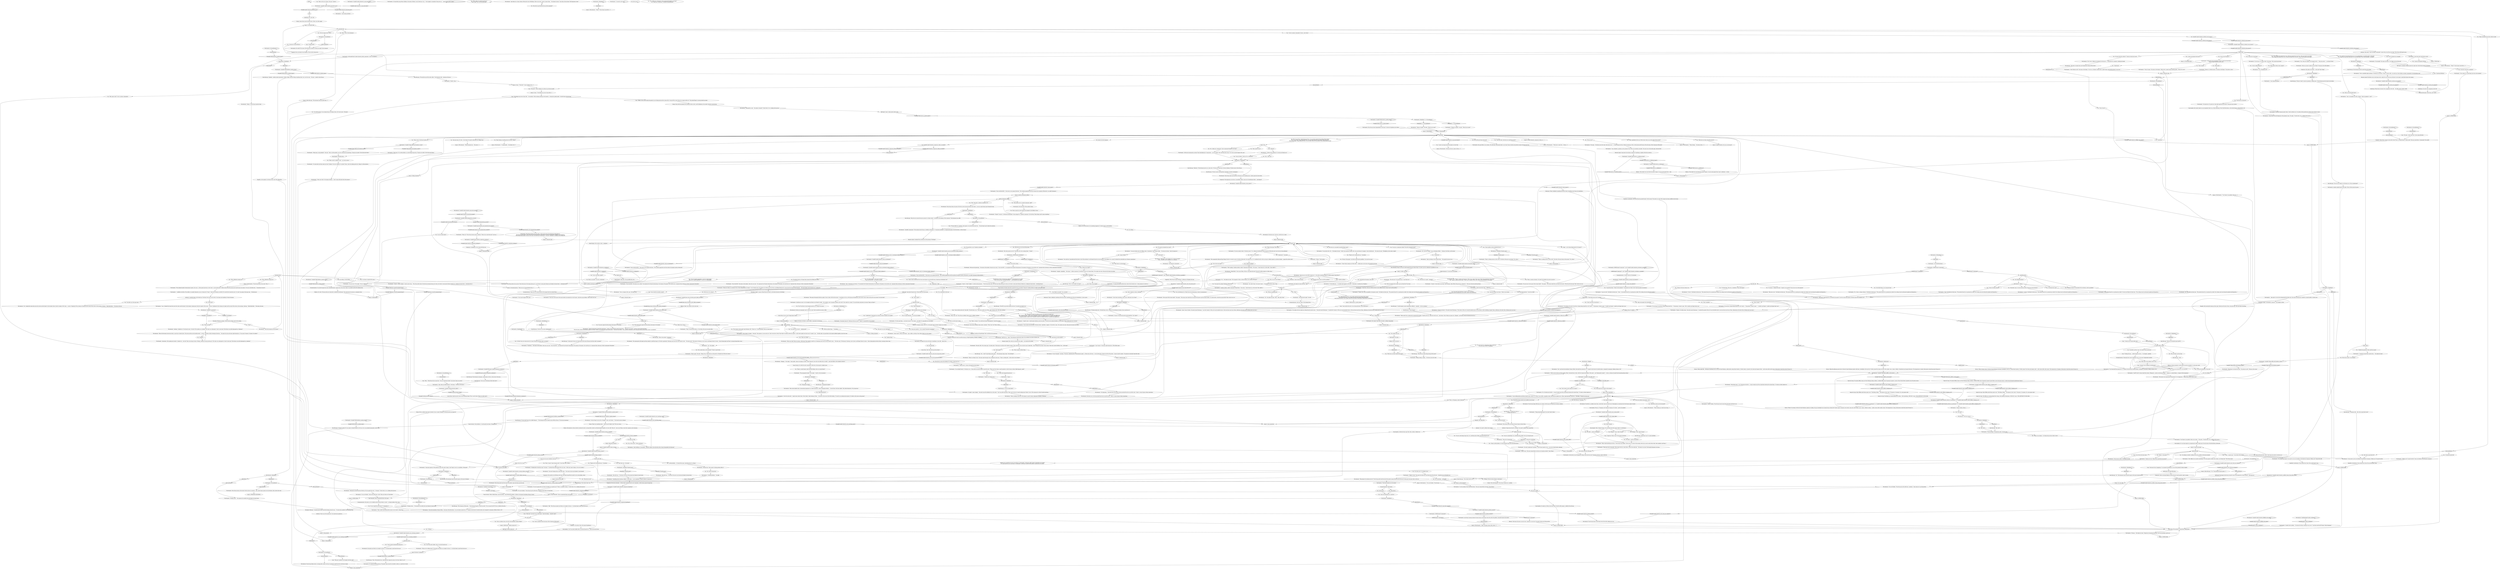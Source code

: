 # SEAFORT / THE DESERTER
# Meet the Deserter, gun in hand, by the extinguished fire. 
#
#AUTHORITY  (PSYCHE) red check
# ==================================================
digraph G {
	  0 [label="START"];
	  1 [label="input"];
	  2 [label="The Deserter: Variable[\"seafort.deserter_no_gun_exit_done\"]"];
	  3 [label="Variable[\"seafort.deserter_no_gun_exit_done\"]", shape=diamond];
	  4 [label="!(Variable[\"seafort.deserter_no_gun_exit_done\"])", shape=diamond];
	  5 [label="You: \"I want to ask again about the people you don't like.\""];
	  6 [label="The Deserter: \"I ain't going anywhere.\""];
	  7 [label="The Deserter: IsCunoInParty()"];
	  8 [label="IsCunoInParty()", shape=diamond];
	  9 [label="!(IsCunoInParty())", shape=diamond];
	  10 [label="You: Let it vanish."];
	  11 [label="The Deserter: \"In Graad they sang 'Brave Children, Favourites of History' and in Hsin-Yao it was...\" He struggles to remember, then gives up. \"...some Samaran shit, I guess.\""];
	  12 [label="Encyclopedia: In Hsin-Yao they sang \"Boy with a Scythe / Golden Sun.\""];
	  13 [label="You: \"It's as he said: it's a Triangong. Made in Hsin-Yao.\"\n\"It's as you said. This is a Triangong.\""];
	  14 [label="You: \"That's insane.\""];
	  15 [label="The Deserter: IsTHCPresent(\"communist\")  and  Variable[\"seafort.deserter_revolution_is_possible\"]"];
	  16 [label="IsTHCPresent(\"communist\")  and  Variable[\"seafort.deserter_revolution_is_possible\"]", shape=diamond];
	  17 [label="!(IsTHCPresent(\"communist\")  and  Variable[\"seafort.deserter_revolution_is_possible\"])", shape=diamond];
	  18 [label="Kim Kitsuragi: \"Yes -- what? To get things going again...\" The lieutenant steps closer. \"Fan the flame?\""];
	  19 [label="The Deserter: \"The combined might of international capital, all at once -- all the greed and terror in the world -- tore into Revachol. It lifted streets from the ground and turned houses into ghosts. We were in the flak tower...\" He gestures toward it."];
	  20 [label="The Deserter: The old man does not say more. Those black eyes of his keep piercing you, as he looks to some great distance and shakes his head slowly -- retreating from it."];
	  21 [label="The Deserter: IsKimHere()"];
	  22 [label="IsKimHere()", shape=diamond];
	  23 [label="!(IsKimHere())", shape=diamond];
	  24 [label="You: \"That's right. I'm with the good guys.\"\n\"That's right. We're with the good guys.\""];
	  25 [label="The Deserter: \"Murderers...\" He stares at the embers, then into your eyes. \"You're the RCM -- you represent the Moralist International, the enemies of humanity, who took this city. I represent their adversary, le Parti communiste d'Insulinde.\""];
	  26 [label="The Deserter: \"If the Party had surrendered -- then it would not be the Party.\"\nHe just wipes the blood from his chin."];
	  27 [label="The Deserter: \"The what now?\" He cups his ear. \"I can't hear you.\""];
	  28 [label="You: \"We have *drouamine*. And other opioid based painkillers. You must be in pain.\""];
	  29 [label="The Deserter: He looks at you, his face parched from the sun and the wind -- there's a wince of pain in there somewhere."];
	  30 [label="Empathy: Are they not heartbroken? How could they have moved on?"];
	  31 [label="The Deserter: \"I do.\" He coughs."];
	  32 [label="The Deserter: \"And others too. Some cordons of Revachol were still fighting. There were cells, I tried to contact them...\" He shakes his head. \"Soon they all went silent. The frequencies, dead.\""];
	  33 [label="The Deserter: \"At night. I used a dinghy...\" He nods toward the deflated tyre in the reeds. \"I only went after dark then. When I got to the city I stayed underground. Patrols. You lot. The commons too, they'd started snitching...\""];
	  34 [label="The Deserter: \"Sleeping...\" He coughs. \"Some nights. Ammo-scrounging on others. Those Magraves were shit even before they corroded -- some had bullets in the chamber, however.\""];
	  35 [label="You: Not important."];
	  36 [label="Jump to: [deserter hub]"];
	  37 [label="Jump to: [hiding_deserter]"];
	  38 [label="The Deserter: The old man looks across the water: at the city, the ruins, the motorways rising above it...\nThe old man looks inland: at the city, the ruins, the motorways rising above it. The new *batiments* twinkling in the night sky.\nThe old man looks inland: at the city, the ruins, the motorways rising above it. The new *batiments* twinkling in the evening sky."];
	  39 [label="The Deserter: The old man stares at the reeds. His face shows no emotion -- only a faint tremor passes over his features, like a leaf in the wind."];
	  40 [label="Jump to: [Cuno: \"\"The fuck?!\" Cuno's looking at you...\"]"];
	  41 [label="Jump to: [themainhub]"];
	  42 [label="liberast hub"];
	  43 [label="The Deserter: IsKimHere()"];
	  44 [label="IsKimHere()", shape=diamond];
	  45 [label="!(IsKimHere())", shape=diamond];
	  46 [label="Savoir Faire: The *position*? Sounds like a hiding place..."];
	  47 [label="INTRO HUB"];
	  48 [label="Authority: It's a good line, but your voice slips on *commander*, producing a little squeak. Sounds like you're afraid.\nIt's a good line but your voice slips on *commander*, producing a miserly little squeak. Sounds like you're afraid."];
	  49 [label="Encyclopedia: It's war time slang for an experienced soldier of high rank. From the days of the Revolution in Revachol."];
	  50 [label="Jump to: [The Deserter: \"\"It's out of bullets.\" The old man...\"]"];
	  51 [label="The Deserter: \"The future teaches you to be alone.\""];
	  52 [label="Jump to: [themainhub]"];
	  53 [label="You: \"What is La Revacholière?\""];
	  54 [label="The Deserter: \"It's the *drugs* you're all on. Druggies, winos, and whores...\" He closes his eyes in disgust."];
	  55 [label="The Deserter: Variable[\"TASK.ballistics_analysis_done\"]"];
	  56 [label="Variable[\"TASK.ballistics_analysis_done\"]", shape=diamond];
	  57 [label="!(Variable[\"TASK.ballistics_analysis_done\"])", shape=diamond];
	  58 [label="Jump to: [Half Light: \"Embers going out.\"]"];
	  59 [label="The Deserter: \"Yes. Recruited from Jamrock in '07, trained in the Ecole de Contrôle Aérien; consigned to emergency defence duties in '08.\""];
	  60 [label="You: Say nothing."];
	  61 [label="The Deserter: IsKimHere()"];
	  62 [label="IsKimHere()", shape=diamond];
	  63 [label="!(IsKimHere())", shape=diamond];
	  64 [label="The Deserter: \"Women *are* more susceptible to bourgeois morals.\" He blinks his black eyes. \"The material base for an uprising has eroded, the working class has betrayed mankind and themselves...\""];
	  65 [label="You: This is not the time to push."];
	  66 [label="The Deserter: \"For Reaction to take hold.\""];
	  67 [label="Jump to: [deserter hub]"];
	  68 [label="reactionary_boiii"];
	  69 [label="The Deserter: \"The mask of humanity fall from capital. It has to take it off to kill everyone -- everything you love; all the hope and tenderness in the world. It has to take it off, just for one second. To do the deed.\""];
	  70 [label="You: \"That's definitely enough now.\""];
	  71 [label="You: \"You've lost your mind.\""];
	  72 [label="You: \"You mean the Landing? Retaking of Revachol?\""];
	  73 [label="The Deserter: \"Sure you are, you're RCM. Answer me -- who calls an operation against 50 million people *Death Blow*?\""];
	  74 [label="You: \"But you said you were trained and assigned to the Defence Corps.\""];
	  75 [label="yor_commie"];
	  76 [label="The Deserter: \"I've been throwing up blood since winter. Red, like beet root -- been passing it in stool too...\""];
	  77 [label="You: \"Understood.\""];
	  78 [label="The Deserter: \"It's disgusting...\" He looks down at his shoes; his face parched from the sun and the wind -- there's a wince of pain in there somewhere."];
	  79 [label="You: \"So in the city you move... underground?\""];
	  80 [label="You: \"Why don't you just walk there?\""];
	  81 [label="You: \"There's a small bunker under the Feld building. Have you stayed there?\""];
	  82 [label="Savoir Faire: Wait! How did he get down there?"];
	  83 [label="Savoir Faire: Are you sure? Forget about it then..."];
	  84 [label="Kim Kitsuragi: \"Storm drains?\""];
	  85 [label="The Deserter: \"Traitors. It's better alone.\" He nods toward Martinaise. \"I watched the people of this city turn the lights back on, more and more each year. Ruins, glimmering in the dark, like a fucking merry-go-round...\""];
	  86 [label="The Deserter: CheckEquipped(\"jacket_carabineer\")"];
	  87 [label="CheckEquipped(\"jacket_carabineer\")", shape=diamond];
	  88 [label="!(CheckEquipped(\"jacket_carabineer\"))", shape=diamond];
	  89 [label="Empathy: Pride of the \"at least we have this\" kind. This is a cracked honour, a bitter pride. The man sounds like a *communard*. Be careful."];
	  90 [label="The Deserter: Variable[\"seafort.deserter_halflight_anti_jacket\"]"];
	  91 [label="Variable[\"seafort.deserter_halflight_anti_jacket\"]", shape=diamond];
	  92 [label="!(Variable[\"seafort.deserter_halflight_anti_jacket\"])", shape=diamond];
	  93 [label="You: \"One more time: what have you used this gun for?\""];
	  94 [label="You: \"When did you first see the deceased?\""];
	  95 [label="The Deserter: Variable[\"TASK.ballistics_analysis_done\"]"];
	  96 [label="Variable[\"TASK.ballistics_analysis_done\"]", shape=diamond];
	  97 [label="!(Variable[\"TASK.ballistics_analysis_done\"])", shape=diamond];
	  98 [label="Jump to: [The Deserter: \"\"What?!\" The old man's eyes fill wi...\"]"];
	  99 [label="Jump to: [TEAM hub]"];
	  100 [label="You: \"Lieutenant Double-Yefreitor.\""];
	  101 [label="You: \"You don't even have a magazine.\""];
	  102 [label="Jump to: [INTRO HUB]"];
	  103 [label="Interfacing: Oh, wait. Yes."];
	  104 [label="The Deserter: Variable[\"seafort.deserter_main_hub_reached\"]"];
	  105 [label="Variable[\"seafort.deserter_main_hub_reached\"]", shape=diamond];
	  106 [label="!(Variable[\"seafort.deserter_main_hub_reached\"])", shape=diamond];
	  107 [label="The Deserter: IsCunoInParty()"];
	  108 [label="IsCunoInParty()", shape=diamond];
	  109 [label="!(IsCunoInParty())", shape=diamond];
	  110 [label="Jump to: [Kim Kitsuragi: \"\"No.\" The lieutenant aims his pisto...\"]"];
	  111 [label="You: \"It's not wiped from the board. *I* remember it.\""];
	  112 [label="The Deserter: Variable[\"seafort.deserter_concept_sadness_and_so\"]"];
	  113 [label="Variable[\"seafort.deserter_concept_sadness_and_so\"]", shape=diamond];
	  114 [label="!(Variable[\"seafort.deserter_concept_sadness_and_so\"])", shape=diamond];
	  115 [label="oh_boy_more_talk"];
	  116 [label="You: \"When I said I've talked to *her* -- you were curious.\""];
	  117 [label="The Deserter: Variable[\"seafort.deserter_ency_marching_song\"]"];
	  118 [label="Variable[\"seafort.deserter_ency_marching_song\"]", shape=diamond];
	  119 [label="!(Variable[\"seafort.deserter_ency_marching_song\"])", shape=diamond];
	  120 [label="Authority: Forget about that for a moment. You need to address that remark first."];
	  121 [label="Jump to: [gun_inspection]"];
	  122 [label="The Deserter: \"Forty-three years... No.\" He looks into the fire -- a wisp of smoke rises from somewhere between the charred logs. \"I've been on other islands too.\""];
	  123 [label="The Deserter: \"The boat engine.\" He gestures north. \"On the water...\""];
	  124 [label="The Deserter: \"Girl Child Revolution.\""];
	  125 [label="Shivers: Where it's morning. On Rue de Saint-Ghislaine, people are walking, the gas streetlights have already been switched off. Further inland, in Jamrock, the streets come alive with workers: men, women, children rushing -- muddy avenue after muddy avenue. The temperature is rising. Altocumulus clouds form above Precinct 41."];
	  126 [label="The Deserter: \"Always waiting.\" The old man turns his eyes from the shore and back to you."];
	  127 [label="You: \"Once a deserter, always a deserter.\""];
	  128 [label="You: \"What *have* you done then?\""];
	  129 [label="The Deserter: \"A second is all it took.\""];
	  130 [label="You: \"For what?\""];
	  131 [label="You: \"Yes. We all have a tiny bourgeois person in us, trying to run away.\""];
	  132 [label="You: \"What?\""];
	  133 [label="You: \"Airships?\""];
	  134 [label="Half Light: Some kind of great terror. Worse than you've ever seen."];
	  135 [label="You: (Point to yourself.) \"I'm also a communist.\""];
	  136 [label="The Deserter: \"No...\" He shakes his head. \"The *opposite* of that. A future human, not a human of the past.\""];
	  137 [label="You: \"Tell me something else.\""];
	  138 [label="You: \"Understood -- Iblis.\""];
	  139 [label="The Deserter: \"Rock and roll posturing...\" He stares at the embers, then into your eyes. \"You're the RCM -- you represent the Moralist International, the enemies of humanity, who took this city. I represent their adversary, le Parti communiste d'Insulinde.\""];
	  140 [label="You: \"That's a *choice*. You could have become self-employed. Create the system.\""];
	  141 [label="The Deserter: \"Yes.\" There's a smile on his dry lips. \"That is true, droite. That is true. That's the punishment in the jungle.\"\n\"Yes.\" There's a smile on his dry lips. \"That is true, comrade. That is true. That is the punishment in the jungle.\""];
	  142 [label="You: \"Thank you for clearing that up.\" (Conclude.)"];
	  143 [label="The Deserter: IsKimHere()"];
	  144 [label="IsKimHere()", shape=diamond];
	  145 [label="!(IsKimHere())", shape=diamond];
	  146 [label="The Deserter: \"So you finally found it.\" He looks at you -- then pulls the raincoat tighter around his neck. \"There must have been a small squadron's worth of arms in there. Belle-Magraves, right?\""];
	  147 [label="The Deserter: IsKimHere()"];
	  148 [label="IsKimHere()", shape=diamond];
	  149 [label="!(IsKimHere())", shape=diamond];
	  150 [label="Half Light: Grand, violent pride swells in him."];
	  151 [label="Drama: Not in a million years does he believe Cuno is armed. Perhaps it's the best end he can hope for?"];
	  152 [label="volition_it"];
	  153 [label="The Deserter: Variable[\"seafort.deserter_drouamine_seen\"]"];
	  154 [label="Variable[\"seafort.deserter_drouamine_seen\"]", shape=diamond];
	  155 [label="!(Variable[\"seafort.deserter_drouamine_seen\"])", shape=diamond];
	  156 [label="The Deserter: IsCunoInParty()"];
	  157 [label="IsCunoInParty()", shape=diamond];
	  158 [label="!(IsCunoInParty())", shape=diamond];
	  159 [label="Jump to: [seafort.deserter_composure_white_suc ...]"];
	  160 [label="You: \"Iosef Lilianovich Dros, you're under arrest for the murder of the colonel.\"\n\"Iosef Lilianovich Dros, you're under arrest for the murder of Ellis Kortenaer.\"\n\"Iosef Lilianovich Dros, you're under arrest for the murder of the Krenel colonel here in Martinaise.\""];
	  161 [label="The Deserter: IsCunoInParty()"];
	  162 [label="IsCunoInParty()", shape=diamond];
	  163 [label="!(IsCunoInParty())", shape=diamond];
	  164 [label="The Deserter: ...then spits it out into the extinguished fire before him. He raises his black eyes, hooded by creased eyelids, to meet yours."];
	  165 [label="The Deserter: IsCunoInParty()"];
	  166 [label="IsCunoInParty()", shape=diamond];
	  167 [label="!(IsCunoInParty())", shape=diamond];
	  168 [label="The Deserter: IsKimHere()"];
	  169 [label="IsKimHere()", shape=diamond];
	  170 [label="!(IsKimHere())", shape=diamond];
	  171 [label="The Deserter: \"A big wheel of the 4th Regiment of the pederast army.\" He sighs. \"To hell with it. It's a walking stick anyway....\""];
	  172 [label="You: \"Sorry for disturbing you. Good bye.\""];
	  173 [label="The Deserter: \"The present to be afraid and cold.\" The old man pulls back the hood of his plastic cape and looks up into the sky. It's blue grey, the same colour as the sea."];
	  174 [label="You: \"Yes. In the church.\" (Point southwest.)"];
	  175 [label="Shivers: The cold dissipates. The old man watches you, carefully."];
	  176 [label="The Deserter: \"Doubt it, dog...\""];
	  177 [label="Empathy: He's liking this."];
	  178 [label="The Deserter: \"Things keep falling apart if you don't tend to them.\""];
	  179 [label="Reaction Speed: Some kind of involuntary response? Something is slightly off with his motorics..."];
	  180 [label="The Deserter: Variable[\"tc.insurcom\"]"];
	  181 [label="Variable[\"tc.insurcom\"]", shape=diamond];
	  182 [label="!(Variable[\"tc.insurcom\"])", shape=diamond];
	  183 [label="Empathy: It was dear to him. He resents forgetting it."];
	  184 [label="The Deserter: \"Yes, I am from the Insulindian Citizens Militia. Recruited from Jamrock in '07, trained in the Ecole de Contrôle Aérien; consigned to emergency defence duties in '08.\""];
	  185 [label="The Deserter: IsMorning()"];
	  186 [label="IsMorning()", shape=diamond];
	  187 [label="!(IsMorning())", shape=diamond];
	  188 [label="You: \"I come from there.\" (Point to the mainland.) \"I can assure you, that is *not* what the people are planning.\""];
	  189 [label="You: Don't say it."];
	  190 [label="The Deserter: \"What *can* I do?\" The old man suddenly looks around, suddenly confused."];
	  191 [label="The Deserter: \"You're a lumpen with a gun.\" He looks away."];
	  192 [label="You: Say nothing."];
	  193 [label="Jump to: [political_ideological_officer]"];
	  194 [label="surrender!"];
	  195 [label="The Deserter: \"You're with the RCM --\" He waves in your general direction. \"The Coalition-appointed mob that oversees the occupation of Revachol. A so-called 'lieutenant'...\""];
	  196 [label="Endurance: There's definitely something off with his body. Something more than just metabolism, or even cancer..."];
	  197 [label="The Deserter: \"No you're not. You're part of the *meat shield*.\" He squints. \"The human shield that surrounds the fascists. While they kill and rape. That's what *you* are.\""];
	  198 [label="The Deserter: \"There's nothing to look over. The triage is in and it's black. Administer morphine. Moribund.\""];
	  199 [label="The Deserter: IsKimHere()"];
	  200 [label="IsKimHere()", shape=diamond];
	  201 [label="!(IsKimHere())", shape=diamond];
	  202 [label="You: \"So you've been there?\""];
	  203 [label="The Deserter: Variable[\"TASK.extract_a_motive_done\"]"];
	  204 [label="Variable[\"TASK.extract_a_motive_done\"]", shape=diamond];
	  205 [label="!(Variable[\"TASK.extract_a_motive_done\"])", shape=diamond];
	  206 [label="The Deserter: IsCunoInParty()"];
	  207 [label="IsCunoInParty()", shape=diamond];
	  208 [label="!(IsCunoInParty())", shape=diamond];
	  209 [label="Cuno: \"Whoa... massive gun.\" Cuno looks at the weapon."];
	  210 [label="You: \"Okay, you can keep it -- but keep the gun down while we talk.\""];
	  211 [label="Jump to: [INTRO HUB]"];
	  212 [label="Conceptualization: You should engage him about inframaterialism. Impress him with all the *ideas* you picked up from the reading group."];
	  213 [label="The Deserter: SetVariableValue(\"seafort.deserter_bullet_connection\", true) --[[ Variable[ ]]"];
	  214 [label="You: i wanna see phasmid with kim"];
	  215 [label="You: \"Lieutenant.\""];
	  216 [label="You: \"That's it for now, old man. Stay put.\" [Leave.]"];
	  217 [label="The Deserter: IsKimHere()"];
	  218 [label="IsKimHere()", shape=diamond];
	  219 [label="!(IsKimHere())", shape=diamond];
	  220 [label="The Deserter: \"Yeah-yeah, one move and you'll kill me. Put me against the wall...\" He sighs. \"To hell with it, it's a walking stick anyway.\""];
	  221 [label="Perception (Hearing): \"I shoulda known they'd send the fucking clowns for me...\" You hear him mumble to the blackened logs."];
	  222 [label="Conceptualization: He stares on, his wrinkled mouth moving without a sound -- a strange sadness, like a song."];
	  223 [label="know_rifle"];
	  224 [label="Jump to: [gun_inspection]"];
	  225 [label="Composure: He waves erratically -- with his hand, annoyed that he can't remember. A little tremor passes through him."];
	  226 [label="The Deserter: \"I should've burned that console down...\" He shakes his head."];
	  227 [label="You: \"It was not rock-and-roll. It was Sad FM!\""];
	  228 [label="The Deserter: \"The fascists were right about rock-and-roll. It *is* degenerate... Hip-gyrating mental illness music.\""];
	  229 [label="You: \"I'm not a misanthrope, I'm a half-dead police officer who's just doing his job.\""];
	  230 [label="something_hub"];
	  231 [label="The Deserter: \"No -- this is a vulgar criticism.\" He blinks his black eyes. \"The material base for an uprising has eroded, the working class has betrayed mankind and themselves...\""];
	  232 [label="The Deserter: \"I just *mourn*.\" He stares right through you. Then blinks again."];
	  233 [label="You: \"Lapse of faith?\""];
	  234 [label="You: \"What's Reaction?\""];
	  235 [label="Perception (Hearing): Airships. Multi-rotored airships used in the Landing."];
	  236 [label="The Deserter: \"I had to, I *had* to fight it. I had to never stop...\" The old man falls silent. His black eyes keep piercing your skin as he looks to some great distance behind you, shaking his head slowly -- retreating from it."];
	  237 [label="Jump to: [deserter hub]"];
	  238 [label="The Deserter: \"Take me to them as a prisoner of war. I have relinquished my weapon, I can no longer serve. No superiors can relieve me of my duty, you bulldozed them all to a mass grave for trying to free humanity...\" His hand shakes and he breaks into a coughing fit."];
	  239 [label="Perception (Sight): A spray of blood from his mouth, on the black charcoal in the firepit..."];
	  240 [label="You: \"Before that, tell me...\""];
	  241 [label="You: \"Understood.\""];
	  242 [label="The Deserter: \"You're inert lumpen with a gun.\""];
	  243 [label="The Deserter: \"You're insane and grotesque. Everyone steals: vegetables, supplies. It's the life of a dog.\" He coughs once more, then puts his hand on his belly..."];
	  244 [label="You: (Nod appreciatively.) \"I also live in Hell.\""];
	  245 [label="The Deserter: \"They're good.\" He nods. \"Plenty of tar. I like that boy on the pack too. Reminds me of the last century.\""];
	  246 [label="You: \"You don't like this uniform?\" (Gesture toward your coat.)"];
	  247 [label="The Deserter: \"Oh, I love it. Makes me nostalgic for the time we...\" He pauses for a moment, catching his breath."];
	  248 [label="Jump to: [themainhub]"];
	  249 [label="The Deserter: Variable[\"gates.deserter_post_phasmid_hub_reached\"]"];
	  250 [label="Variable[\"gates.deserter_post_phasmid_hub_reached\"]", shape=diamond];
	  251 [label="!(Variable[\"gates.deserter_post_phasmid_hub_reached\"])", shape=diamond];
	  252 [label="The Deserter: Variable[\"seafort.deserter_drama_curious\"]"];
	  253 [label="Variable[\"seafort.deserter_drama_curious\"]", shape=diamond];
	  254 [label="!(Variable[\"seafort.deserter_drama_curious\"])", shape=diamond];
	  255 [label="Rhetoric: No, don't. This man does not subscribe to intellectual daydreams. The communism he mourns is a planetary force."];
	  256 [label="Rhetoric: He would answer, but something happened. It's like his tape cut off suddenly..."];
	  257 [label="Jump to: [The Deserter: \"His lip curls into a sneer at the m...\"]"];
	  258 [label="Jump to: [INTRO HUB]"];
	  259 [label="Half Light: The danger levels here are hard to read. One moment he's a fire, the next -- a fire gone out."];
	  260 [label="You: \"I'm looking at another windbag who's got a problem with homo-sexuality.\""];
	  261 [label="Jump to: [themainhub]"];
	  262 [label="You: \"No, that's not it. I've talked to her.\""];
	  263 [label="The Deserter: Variable[\"seafort.deserter_shivers_windstill\"]"];
	  264 [label="Variable[\"seafort.deserter_shivers_windstill\"]", shape=diamond];
	  265 [label="!(Variable[\"seafort.deserter_shivers_windstill\"])", shape=diamond];
	  266 [label="The Deserter: Variable[\"TASK.ballistics_analysis_done\"]"];
	  267 [label="Variable[\"TASK.ballistics_analysis_done\"]", shape=diamond];
	  268 [label="!(Variable[\"TASK.ballistics_analysis_done\"])", shape=diamond];
	  269 [label="You: \"How does it go -- the song?\""];
	  270 [label="You: \"You're a holdover from, the ICM, the Insulindian Citizens Militia?\""];
	  271 [label="You: \"Did you close the blast door?\""];
	  272 [label="The Deserter: \"Sad FM, huh? I always hated that station. Phlegmatic, counter-revolutionary dirges... Sadness is a mental illness, a weapon of the bourgeoisie.\""];
	  273 [label="The Deserter: \"Real music. It's La Revacholière, you shit-licking boujee dog. *Chanson de soldat* of the black-and-whites.\""];
	  274 [label="You: \"I don't even know what that is.\""];
	  275 [label="The Deserter: Variable[\"seafort.deserter_volition_he_couldnt\"]"];
	  276 [label="Variable[\"seafort.deserter_volition_he_couldnt\"]", shape=diamond];
	  277 [label="!(Variable[\"seafort.deserter_volition_he_couldnt\"])", shape=diamond];
	  278 [label="You: \"Women will always betray you.\""];
	  279 [label="Jump to: [The Deserter: \"The old man does not say more. Thos...\"]"];
	  280 [label="The Deserter: \"It's not an island, droite.\" He looks around. \"It's a defensive fortification of the Commune of Revachol and I am its last surviving defender.\""];
	  281 [label="You: \"Airborne landing?\""];
	  282 [label="The Deserter: He nods."];
	  283 [label="The Deserter: \"Like you belong to the Moralist Party...\" He squints his eyes at you."];
	  284 [label="Jump to: [INTRO HUB]"];
	  285 [label="The Deserter: The old man spits into the fire pit. He does not say anything more. A jitter passes his lower body..."];
	  286 [label="The Deserter: \"How does anyone survive?\" He looks at his worn running shoes. \"I *steal*.\""];
	  287 [label="You: \"The police can give you medical services. You need to be looked over.\"\n\"Yes. It may be serious. Cancer, even. The police can give you medical services. You need to be looked over.\"\n\"Yes. It may be serious. Cancer, even. The police can give you medical services. You need to be looked over.\"\n\"It may be serious. Cancer, even. The police can give you medical services. You need to be looked over.\""];
	  288 [label="The Deserter: \"The propaganda bunker?\" He coughs. \"I used to, but not anymore.\""];
	  289 [label="You: \"Storm drains?\""];
	  290 [label="The Deserter: \"The time we wiped every last fucking one of them off this Earth.\""];
	  291 [label="The Deserter: \"What is it?\" The old man looks around, confused. \"What do you want from me? I can't go...\""];
	  292 [label="Drama: Even with the intensity he's putting in those words, and the fidgeting in his pocket, the kid is unconvincing."];
	  293 [label="The Deserter: \"Disarmed by a kid...\" He smiles to himself. \"To hell with it. It's a walking stick anyway.\""];
	  294 [label="Cuno: \"The fuck?!\" Cuno's looking at you like you just shat yourself."];
	  295 [label="The Deserter: IsKimHere()"];
	  296 [label="IsKimHere()", shape=diamond];
	  297 [label="!(IsKimHere())", shape=diamond];
	  298 [label="You: (Now we are done.) \"Iosef Lilianovich Dros, you are under arrest for the murder of the colonel.\"\n(Now we are done.) \"Iosef Lilianovich Dros, you are under arrest for the murder of Ellis Kortenaer.\"\n(Now we are done.) \"Iosef Lilianovich Dros, you are under arrest for the murder of the colonel known as Lely.\""];
	  299 [label="You: \"Sir, I need you to put down that gun so we can talk further. I'm with the police.\" (Proceed.)\n\"Sir, I need you to put down that gun so we can talk further. We're with the police.\" (Proceed.)"];
	  300 [label="The Deserter: \"It's a Triangong 4-46.\""];
	  301 [label="Perception (Sight): Unclouded by cataracts -- his eyesight is sharp."];
	  302 [label="Jump to: [INTRO HUB]"];
	  303 [label="Jump to: [themainhub]"];
	  304 [label="The Deserter: \"You don't fucking tell me what they sang...\" He closes his eyes and exhales to calm himself."];
	  305 [label="The Deserter: \"God's shithouse.\" He chortles. \"Should've taken it down like they did in Graad; dismantled it for firewood.\""];
	  306 [label="The Deserter: \"Heh\". The old man squints and looks you straight in the eye -- two black beads, moist from the sea air."];
	  307 [label="You: Look at the butt of the gun."];
	  308 [label="The Deserter: \"No.\" He looks into the fire -- a wisp of smoke rises from somewhere between the charred logs. \"I've been on other islands too.\""];
	  309 [label="The Deserter: CheckItem(\"deserter_gun\")"];
	  310 [label="CheckItem(\"deserter_gun\")", shape=diamond];
	  311 [label="!(CheckItem(\"deserter_gun\"))", shape=diamond];
	  312 [label="Rhetoric: We have entered a world where he said you shouldn't. It is the only world."];
	  313 [label="The Deserter: \"Forty-three years and 10 months.\""];
	  314 [label="The Deserter: Variable[\"TASK.light_graffito_on_fire_done\"]"];
	  315 [label="Variable[\"TASK.light_graffito_on_fire_done\"]", shape=diamond];
	  316 [label="!(Variable[\"TASK.light_graffito_on_fire_done\"])", shape=diamond];
	  317 [label="Esprit de Corps: The officers go, leaving behind the writing -- still smouldering. ONE DAY, it says, I WILL RETURN TO YOUR SIDE."];
	  318 [label="You: \"She better come. I too have given my life to Mazovian socio-economics.\""];
	  319 [label="You: \"Girl Child Revolution?\""];
	  320 [label="The Deserter: \"I am not a fool.\" He blinks his black eyes. \"I know -- the material base for an uprising has eroded. The working class has betrayed mankind...\""];
	  321 [label="The Deserter: \"You could say I misunderstood the historic role of the proletariat, and thought Mazovian socio-economics were fallible. For a second I doubted the irreducible laws of historic materialism.\""];
	  322 [label="The Deserter: \"And then you see it. As it strangles and beats your friends to death... the sweetest, most courageous people in the world.\" He's silent for a second. \"You see the fear and power in its eyes. Then you *know*.\""];
	  323 [label="The Deserter: \"Petty-bourgeois terror. It's in all men.\""];
	  324 [label="Jump to: [deserter hub]"];
	  325 [label="Jump to: [deserter hub]"];
	  326 [label="Rhetoric: It remains unclear what *it* is. He makes leaps he doesn't expect you to follow."];
	  327 [label="You: \"Iblis?\""];
	  328 [label="You: \"How have you coped -- mentally?\""];
	  329 [label="Kim Kitsuragi: \"I would imagine it gets tremendously difficult -- mentally -- to live in isolation.\""];
	  330 [label="Jump to: [deserter hub]"];
	  331 [label="You: \"How did you get between here and the mainland?\""];
	  332 [label="You: \"How did you access the building? It's locked, at least now it is...\""];
	  333 [label="The Deserter: \"There used to be a system that connected the bunkers. Tunnels and such. Under the church and... everywhere. Most of them are gone now, collapsed -- just bricks. All the old infrastructure has...\""];
	  334 [label="The Deserter: Variable[\"whirling.elevator_taken\"]"];
	  335 [label="Variable[\"whirling.elevator_taken\"]", shape=diamond];
	  336 [label="!(Variable[\"whirling.elevator_taken\"])", shape=diamond];
	  337 [label="The Deserter: \"Loyalist clown uniform...\" He clears his throat, pointing at your coat. \"I see they sent the full *fasces*. Royal treatment.\""];
	  338 [label="The Deserter: IsKimHere()  or  IsCunoInParty()"];
	  339 [label="IsKimHere()  or  IsCunoInParty()", shape=diamond];
	  340 [label="!(IsKimHere()  or  IsCunoInParty())", shape=diamond];
	  341 [label="Cuno: \"Fucking old man... couldn't keep his rock in...\" he whispers, agitated."];
	  342 [label="Cuno: \"Wait-wait!\" he turns to you, mouth open. \"Like the fucking... *ancient* army?\""];
	  343 [label="The Deserter: Variable[\"seafort.deserter_esprit_officers_stepping_out\"]"];
	  344 [label="Variable[\"seafort.deserter_esprit_officers_stepping_out\"]", shape=diamond];
	  345 [label="!(Variable[\"seafort.deserter_esprit_officers_stepping_out\"])", shape=diamond];
	  346 [label="The Deserter: Variable[\"seafort.deserter_concept_why_deserter\"]"];
	  347 [label="Variable[\"seafort.deserter_concept_why_deserter\"]", shape=diamond];
	  348 [label="!(Variable[\"seafort.deserter_concept_why_deserter\"])", shape=diamond];
	  349 [label="Jump to: [themainhub]"];
	  350 [label="The Deserter: Variable[\"TASK.extract_a_confession\"]"];
	  351 [label="Variable[\"TASK.extract_a_confession\"]", shape=diamond];
	  352 [label="!(Variable[\"TASK.extract_a_confession\"])", shape=diamond];
	  353 [label="Logic: He doesn't recognize it."];
	  354 [label="Kim Kitsuragi: \"A Samaran rifle... How did you get hold of one?\""];
	  355 [label="The Deserter: Variable[\"seafort.deserter_prehub_reached\"]"];
	  356 [label="Variable[\"seafort.deserter_prehub_reached\"]", shape=diamond];
	  357 [label="!(Variable[\"seafort.deserter_prehub_reached\"])", shape=diamond];
	  358 [label="Physical Instrument: Yell at him, now! LOUD!"];
	  359 [label="Authority: The words \"I *am* an enemy commander\" sound cold as iron from your lungs. The old man still hugs his gun..."];
	  360 [label="You: \"What's a *briscade*?\""];
	  361 [label="Jump to: [noone_else_here]"];
	  362 [label="The Deserter: Variable[\"seafort.deserter_modifier_drama_lying_about_bullet\"]"];
	  363 [label="Variable[\"seafort.deserter_modifier_drama_lying_about_bullet\"]", shape=diamond];
	  364 [label="!(Variable[\"seafort.deserter_modifier_drama_lying_about_bullet\"])", shape=diamond];
	  365 [label="You: Let it be."];
	  366 [label="You: \"Understood.\""];
	  367 [label="You: \"First, it wasn't *some Samaran shit*. It was 'Boy with a Scythe'...\""];
	  368 [label="The Deserter: \"I've seen kids lose their minds and start *talking* to the city. Asking it to *protect* them, when the shelling gets bad. Calling it La Revacholière...\""];
	  369 [label="The Deserter: IsKimHere()"];
	  370 [label="IsKimHere()", shape=diamond];
	  371 [label="!(IsKimHere())", shape=diamond];
	  372 [label="Visual Calculus: From ballistics, it could easily have been a Triangong too."];
	  373 [label="You: \"The rifle has been patched and modified several times.\""];
	  374 [label="The Deserter: The old man does not answer. He just stares in front of him."];
	  375 [label="The Deserter: \"How did it go...\" He looks at his gun in your hand and shakes his head slowly."];
	  376 [label="The Deserter: Variable[\"seafort.deserter_composure_forgetting\"]"];
	  377 [label="Variable[\"seafort.deserter_composure_forgetting\"]", shape=diamond];
	  378 [label="!(Variable[\"seafort.deserter_composure_forgetting\"])", shape=diamond];
	  379 [label="music_blast_it_what"];
	  380 [label="You: \"That's steadfast.\""];
	  381 [label="The Deserter: \"There is nothing serious in this world.\" He looks at the gun in your hand. \"It's a farce.\""];
	  382 [label="The Deserter: \"A waste.\" He blinks his black eyes. \"The material base for an uprising has eroded, the working class has betrayed mankind and themselves...\""];
	  383 [label="The Deserter: \"...huddled on the floor. The artillery was eighty kilometres away in Ozonne but I *knew*, I knew the Commune would fall. We would all be turned into ash. So I said I was going to the map room...\" He looks east."];
	  384 [label="The Deserter: \"That the bourgeois are not human.\""];
	  385 [label="You: \"That's enough. Another thing...\""];
	  386 [label="Kim Kitsuragi: \"Now is not the time, detective...\" The lieutenant says, gently.\n\"Now is not the time, Lieutenant-Yefreitor...\" The lieutenant says, gently."];
	  387 [label="Inland Empire: He was like a cleric, a shepherd."];
	  388 [label="The Deserter: \"You *don't* know. You haven't seen it...\" He shakes his head, slowly. \"Iblis...\""];
	  389 [label="The Deserter: \"No.\" He shakes his head: \"Iblis -- Iblis calls it that.\""];
	  390 [label="The Deserter: IsKimHere()"];
	  391 [label="IsKimHere()", shape=diamond];
	  392 [label="!(IsKimHere())", shape=diamond];
	  393 [label="You: Really now?"];
	  394 [label="The Deserter: Variable[\"seafort.deserter_said_you_lieutenant\"]"];
	  395 [label="Variable[\"seafort.deserter_said_you_lieutenant\"]", shape=diamond];
	  396 [label="!(Variable[\"seafort.deserter_said_you_lieutenant\"])", shape=diamond];
	  397 [label="The Deserter: Variable[\"seafort.deserter_said_you_lieutenant_double_yefreitor\"]"];
	  398 [label="Variable[\"seafort.deserter_said_you_lieutenant_double_yefreitor\"]", shape=diamond];
	  399 [label="!(Variable[\"seafort.deserter_said_you_lieutenant_double_yefreitor\"])", shape=diamond];
	  400 [label="The Deserter: \"Trained,\" he nods, \"in *historical materialism*, then assigned as a *political commissar*. By the Party. These things used to mean something.\""];
	  401 [label="The Deserter: IsKimHere()"];
	  402 [label="IsKimHere()", shape=diamond];
	  403 [label="!(IsKimHere())", shape=diamond];
	  404 [label="The Deserter: \"No wonder. All your minds are rotting from the radio waves...\" He nods toward Martinaise. \"I watched the *traitors* of this city turn the lights back on. More and more each year. Ruins, glittering in the dark, like a fucking merry-go-round...\""];
	  405 [label="The Deserter: \"I don't want to. They're all traitors -- pigs, rabbits, and dogs. Men without ideals are only animals.\""];
	  406 [label="Kim Kitsuragi: \"In the city you move underground?\""];
	  407 [label="The Deserter: \"They stored leaflets there, broadcasting equipment too. Made broadcasts, I think. Propaganda officers... I buried them with their leaflets. They killed themselves. Two young boys.\""];
	  408 [label="The Deserter: \"A lot of our boys did... I spent some winters there. Never liked it. Kept thinking of them...\" He stares at the ruins of the Feld building. \"No need to go underground anymore. It's better in the ruins on the ground.\""];
	  409 [label="You: \"That wasn't even ordinary rock, it was...\""];
	  410 [label="Composure: Like an untrained fighter he leans forward, back hunched, ready to spring."];
	  411 [label="Cuno: \"I told you not to play shitty rock.\""];
	  412 [label="You: \"Well, guess what? I *am* an enemy commander.\""];
	  413 [label="The Deserter: \"Good, *Cuno*. Be that.\" He nods toward Martinaise. \"I saw the *traitors* of this city turn the lights back on. More and more each year. Ruins, glittering in the dark, like a fucking merry-go-round...\""];
	  414 [label="You: i wanna see phasmid with cuno"];
	  415 [label="The Deserter: An old man wearing tracksuit trousers leans on the frame stock of his rifle. He gathers a big ball of spit in his mouth..."];
	  416 [label="You: \"Put the weapon down, NOW!\""];
	  417 [label="You: \"Kim?\" (Turn to the lieutenant.)"];
	  418 [label="Interfacing: You don't see a magazine in the well."];
	  419 [label="You: \"Just put the gun down, okay? I don't know how else to convince you.\""];
	  420 [label="You: \"Who are you?\""];
	  421 [label="The Deserter: The old man leans on the frame stock of his rifle, looking up at you."];
	  422 [label="Kim Kitsuragi: \"We have *come* to ask you questions, nothing more.\" The lieutenant puts his hand on his holster."];
	  423 [label="Composure: His right eye twitches -- with what? Fear? Rage?"];
	  424 [label="The Deserter: IsKimHere()"];
	  425 [label="IsKimHere()", shape=diamond];
	  426 [label="!(IsKimHere())", shape=diamond];
	  427 [label="The Deserter: \"Or you're gonna blow my brains out before you question me?\" There's a moment's silence. \"To hell with it. It's a walking stick anyway.\""];
	  428 [label="The Deserter: \"Everyone has. They named a fucking perfume after it.\""];
	  429 [label="Jump to: [oh_boy_more_talk]"];
	  430 [label="address_this_song"];
	  431 [label="Encyclopedia: They say: 'Triangong 4.46. Hsin-Yao Commune. For Safre -- and for all mankind.'"];
	  432 [label="You: \"For Safre -- and for all mankind.\""];
	  433 [label="The Deserter: On the butt you see Vespertine writing, burnt into the wood: Triangong 4.46 mm, made in Hsin-Yao."];
	  434 [label="The Deserter: Variable[\"village.skiff_said_boombox_to_kim\"]"];
	  435 [label="Variable[\"village.skiff_said_boombox_to_kim\"]", shape=diamond];
	  436 [label="!(Variable[\"village.skiff_said_boombox_to_kim\"])", shape=diamond];
	  437 [label="The Deserter: \"Reactionary rock-and-roll music.\" He gestures north. \"Playing on the water.\""];
	  438 [label="The Deserter: \"I was just sixteen years old, fifteen when I volunteered. I had a lapse of faith...\" He clears his throat. \"And of courage too.\""];
	  439 [label="The Deserter: \"Always waiting. Always....\""];
	  440 [label="Kim Kitsuragi: \"What have you been doing during all this time?\""];
	  441 [label="Shivers: Where night falls... Hydrogen streetlamps burn on Rue de Saint-Ghislaine, golden light casting black shadows. Further inland, in Jamrock, the street grid appears black -- unlit avenue after unlit avenue. Altocumulus clouds form above Precinct 41."];
	  442 [label="You: \"I've been there. The city is a tinderbox. It may still happen.\""];
	  443 [label="You: \"Girl Child Nation is too strong for that.\""];
	  444 [label="The Deserter: IsKimHere()"];
	  445 [label="IsKimHere()", shape=diamond];
	  446 [label="!(IsKimHere())", shape=diamond];
	  447 [label="Kim Kitsuragi: \"And this was... when?\" The lieutenant instinctively looks to his notebook, but does not take it out."];
	  448 [label="The Deserter: \"May the 13th, '08, 44 years ago,\" he looks north. \"The horizon was black with Coalition airships. Their petroleum rose to the sky and it looked like... like it *formed* the clouds. Storm clouds. When they started shelling it was... dark magic.\""];
	  449 [label="The Deserter: Variable[\"tc.aerostatic\"]"];
	  450 [label="Variable[\"tc.aerostatic\"]", shape=diamond];
	  451 [label="!(Variable[\"tc.aerostatic\"])", shape=diamond];
	  452 [label="You: \"That's definitely enough now.\""];
	  453 [label="You: \"No, I really am a communist. I have communist thoughts in my head.\""];
	  454 [label="You: \"Murderers. I know what you mean.\""];
	  455 [label="The Deserter: \"A liberal and a pederast. It's what most liberals are.\""];
	  456 [label="The Deserter: \"Hmhm.\" His leg jerks."];
	  457 [label="The Deserter: \"You're the RCM.\" He stares at the embers, then into your eyes. \"You represent the Moralist International, the enemies of humanity, who took this city. I represent their adversary, le Parti communiste d'Insulinde.\""];
	  458 [label="You: \"Is *that* why you've been here for 43 years? Because the Party didn't surrender?\""];
	  459 [label="The Deserter: \"Honour is a feudal atavism.\" He looks at the firepit. \"My motive is class.\""];
	  460 [label="Visual Calculus: He does seem frail, gaunt for his age, more like 75 than 65. Trouble putting on weight could mean cancer."];
	  461 [label="You: \"That's what you get stealing things.\""];
	  462 [label="The Deserter: IsCunoInParty()"];
	  463 [label="IsCunoInParty()", shape=diamond];
	  464 [label="!(IsCunoInParty())", shape=diamond];
	  465 [label="You: (You notice the lieutenant is about to say something.)\n(You notice that the adolescent at your side is about to say something.)"];
	  466 [label="The Deserter: \"From bunker to bunker...\" He nods. \"Not anymore, no one cares now, I don't even have to hide. They think I'm another antisocial vagrant. I could walk straight into that town if I wanted. I just...\" He falls silent, his gaze fixed on the shacks huddled together across the water."];
	  467 [label="Jump to: [PHASMID HUB]"];
	  468 [label="Jump to: [Cuno: \"\"No fucking way, not on Cuno's life...\"]"];
	  469 [label="Rhetoric: This looked very much like the murder weapon. It can be used against him to get a confession -- in time..."];
	  470 [label="The Deserter: IsKimHere()"];
	  471 [label="IsKimHere()", shape=diamond];
	  472 [label="!(IsKimHere())", shape=diamond];
	  473 [label="Jump to: [The Deserter: \"\"Huh?\" He leans closer with a stran...\"]"];
	  474 [label="Half Light: A shudder of disgust passes his right side. His left side remains motionless."];
	  475 [label="Jump to: [CUNOTEAM hub]"];
	  476 [label="Kim Kitsuragi: \"No.\" The lieutenant aims his pistol square at the man's head and says:"];
	  477 [label="Authority: That was not the right move. You should have pushed on."];
	  478 [label="The Deserter: \"You heard me. It's good now. Like chalk wiped from the board.\" His gaze turns inwards."];
	  479 [label="Drama: Look at him raise his bushy brows. That's a lie. He's empty."];
	  480 [label="Drama: You were right."];
	  481 [label="You: \"The present...\""];
	  482 [label="Encyclopedia: Marching song..."];
	  483 [label="You: \"Yes. Must've been that.\""];
	  484 [label="The Deserter: \"A fucking perfume...\" he sighs."];
	  485 [label="You: \"Yes. I get these... cold spells.\""];
	  486 [label="You: Rub your sides."];
	  487 [label="Jump to: [themainhub]"];
	  488 [label="You: \"By the way, I'm a fascist.\""];
	  489 [label="The Deserter: The rifle's in a shabby state, like a crutch that's seen too much travel. Hieroglyphs are embossed into the forearm made of walnut."];
	  490 [label="Kim Kitsuragi: \"Worn. Personalized even. Looks like this weapon has seen a lot of use. Hasn't it, sir?\""];
	  491 [label="The Deserter: No response from the old man. The plastic cape around his shoulders rustles in a small bout of wind."];
	  492 [label="Empathy: As he speaks, he stresses every word. He's liking this."];
	  493 [label="Jump to: [themainhub]"];
	  494 [label="You: \"I have trouble remembering things too.\""];
	  495 [label="You: \"How did you know I was coming?\""];
	  496 [label="You: \"For what?\""];
	  497 [label="The Deserter: CheckItem(\"deserter_gun\")"];
	  498 [label="CheckItem(\"deserter_gun\")", shape=diamond];
	  499 [label="!(CheckItem(\"deserter_gun\"))", shape=diamond];
	  500 [label="The Deserter: IsTHCPresent(\"communist\")"];
	  501 [label="IsTHCPresent(\"communist\")", shape=diamond];
	  502 [label="!(IsTHCPresent(\"communist\"))", shape=diamond];
	  503 [label="The Deserter: \"It won't.\" He blinks his black eyes. \"The material base for an uprising has eroded, the working class has betrayed mankind and themselves...\""];
	  504 [label="The Deserter: \"It's the same thing... you haven't seen *it*. Not really -- not naked. It's impossible not to be afraid.\""];
	  505 [label="The Deserter: He does not seemingly react to what you said. Only his right brow moves a little."];
	  506 [label="You: \"Seen *what*?\""];
	  507 [label="You: \"I'm a nationalist by the way.\""];
	  508 [label="You: \"Okay maybe I'm not.\""];
	  509 [label="The Deserter: \"The congenitally deformed King Filippe II built it to restrict access to the Bay of Revachol. We captured it in '02, retrofitted the fort with an AA gun to defend against an airborne landing -- against the whole world.\""];
	  510 [label="You: \"I'm a revolutionary too. Today the real revolutionizing is done by entrepreneurs.\""];
	  511 [label="Kim Kitsuragi: \"The RCM can provide medical services. You need to be looked over.\""];
	  512 [label="The Deserter: \"At least you know it.\" He nods toward Martinaise. \"The traitors of this city turned the lights back on in the Thirties, after the fighting stopped. Ruins, glittering in the dark, like a fucking merry-go-round...\""];
	  513 [label="Savoir Faire: Like the secret route in the Whirling-in-Rags? This is one for later. When you really need it."];
	  514 [label="Composure: Something is very wrong with him now."];
	  515 [label="Jump to: [seafort.deserter_who_are_you_hub_got]"];
	  516 [label="You: \"What, specifically, did you not *like* about what you saw the night of the murder?\""];
	  517 [label="Jump to: [seafort.deserter_drama_curious]"];
	  518 [label="Rhetoric: This looked very much like the murder weapon. It can be used against him -- later."];
	  519 [label="Jump to: [The Deserter: \"\"What?!\" The old man's eyes fill wi...\"]"];
	  520 [label="The Deserter: Variable[\"seafort.deserter_said_you_lieutenant_double_yefreitor\"]"];
	  521 [label="Variable[\"seafort.deserter_said_you_lieutenant_double_yefreitor\"]", shape=diamond];
	  522 [label="!(Variable[\"seafort.deserter_said_you_lieutenant_double_yefreitor\"])", shape=diamond];
	  523 [label="The Deserter: \"And what rank would that be, dog?\""];
	  524 [label="The Deserter: \"It's out of bullets.\" The old man lays the rifle down, carelessly, then looks at it lying there."];
	  525 [label="The Deserter: \"I ain't going anywhere.\""];
	  526 [label="Encyclopedia: It's almost as if they were never there. Only the rifle remains, cradled by the old man."];
	  527 [label="The Deserter: \"They wouldn't like hearing their name in your mouth. A damn dog...\""];
	  528 [label="The Deserter: \"You don't understand *anything*.\" The old man squints at you -- you see two black beads, gleaming."];
	  529 [label="The Deserter: \"It is the anthem of the World Revolution.\" His eyes remain fixed on the sky. \"One of three.\""];
	  530 [label="The Deserter: \"I fucking know what they sang!\" he hisses. \"I watched those little fuckers die in my arms -- little ones came to help us. Got cut to shreds...\""];
	  531 [label="Jump to: [oh_boy_more_talk]"];
	  532 [label="Encyclopedia: This is Vulgate Seraise. You can barely intuit the words. *Know* is stretching it."];
	  533 [label="Half Light: Embers going out."];
	  534 [label="The Deserter: \"What are you talking about?\" He squints and looks you straight in the eye -- two black beads, moist from the sea air."];
	  535 [label="Kim Kitsuragi: \"Told you we shouldn't play Sad FM.\""];
	  536 [label="The Deserter: \"For her to return.\""];
	  537 [label="Shivers: Where the afternoon grows late. On Rue de Saint-Ghislaine people walk home, streetlights will soon be lit. Further inland the streets are alive with workers: men, women, children. Streethawks and migrant labourers. The temperature is steady. Altocumulus clouds form above Precinct 41."];
	  538 [label="The Deserter: Variable[\"seafort.deserter_shivers_in_martinaise\"]  or  Variable[\"seafort.deserter_esprit_officers_stepping_out\"]"];
	  539 [label="Variable[\"seafort.deserter_shivers_in_martinaise\"]  or  Variable[\"seafort.deserter_esprit_officers_stepping_out\"]", shape=diamond];
	  540 [label="!(Variable[\"seafort.deserter_shivers_in_martinaise\"]  or  Variable[\"seafort.deserter_esprit_officers_stepping_out\"])", shape=diamond];
	  541 [label="Conceptualization: So that's why he's 'the deserter.'"];
	  542 [label="Kim Kitsuragi: \"We keep people alive. We help them survive, whatever the ideological situation. Day in and day out.\""];
	  543 [label="You: \"Understood.\""];
	  544 [label="You: \"It wasn't Reaction -- you were just afraid.\""];
	  545 [label="The Deserter: \"You haven't seen *it*. The face of who you serve -- naked. It's impossible not to be afraid.\""];
	  546 [label="You: \"What then?\""];
	  547 [label="Conceptualization: These eyes are charred black by the images that have entered them."];
	  548 [label="You: Say nothing. Let him finish."];
	  549 [label="The Deserter: He looks away, to the sea, and lets out a cough."];
	  550 [label="Jump to: [deserter hub]"];
	  551 [label="You: \"You never signed the Revacholian Instrument of Surrender...\""];
	  552 [label="The Deserter: \"Fire-guy...\" He shakes his head. \"Regressive bourgeoisie henchman. Can't even talk like a grown up.\""];
	  553 [label="Kim Kitsuragi: \"Detective.\" The lieutenant gives you a stern look. \"We have not come here to discuss ideology.\" He then turns to the old man."];
	  554 [label="sickly_old_man"];
	  555 [label="Pain Threshold: There's no way he could manage the pain without them. It's safe to say he is addicted to painkillers by now."];
	  556 [label="The Deserter: Variable[\"seafort.deserter_rhet_loyalist_said\"]"];
	  557 [label="Variable[\"seafort.deserter_rhet_loyalist_said\"]", shape=diamond];
	  558 [label="!(Variable[\"seafort.deserter_rhet_loyalist_said\"])", shape=diamond];
	  559 [label="The Deserter: \"What?\" The old man looks up -- the whites of his eyes are pale yellow."];
	  560 [label="Kim Kitsuragi: \"So you've been there?\""];
	  561 [label="Conceptualization: Technically this wasn't traditional rock. It was more *independent melodic*."];
	  562 [label="The Deserter: \"It's actually quite light. It was sent to us by our brothers in the Hsin-Yao Commune. Military aid.\" He pats the rifle."];
	  563 [label="Half Light: He's high off the fear."];
	  564 [label="You: \"What have you been using this gun for?\""];
	  565 [label="Jump to: [The Deserter: \"\"What have I used it for...\" He loo...\"]"];
	  566 [label="You: \"Lieutenant-Yefreitor.\""];
	  567 [label="Jump to: [Kim Kitsuragi: \"\"Put it down *now*, sir.\"\"]"];
	  568 [label="The Deserter: \"Yes, I bet you've killed a lot of people with it...\" His eyes narrow. \"...you fascist *fuck*.\""];
	  569 [label="The Deserter: Variable[\"seafort.deserter_encyc_hsin_yao_wipeout\"]"];
	  570 [label="Variable[\"seafort.deserter_encyc_hsin_yao_wipeout\"]", shape=diamond];
	  571 [label="!(Variable[\"seafort.deserter_encyc_hsin_yao_wipeout\"])", shape=diamond];
	  572 [label="The Deserter: IsCunoInParty()"];
	  573 [label="IsCunoInParty()", shape=diamond];
	  574 [label="!(IsCunoInParty())", shape=diamond];
	  575 [label="gun_inspection"];
	  576 [label="Drama: There was something there -- when he said *talked to her*? He was curious..."];
	  577 [label="The Deserter: Variable[\"seafort.deserter_ency_seraise_rifle\"]"];
	  578 [label="Variable[\"seafort.deserter_ency_seraise_rifle\"]", shape=diamond];
	  579 [label="!(Variable[\"seafort.deserter_ency_seraise_rifle\"])", shape=diamond];
	  580 [label="The Deserter: \"Those men were commandos. They weren't shit on a stick, like us. They were small and...\" He doesn't say more. The thought dissipates on his lips."];
	  581 [label="Kim Kitsuragi: \"It doesn't matter if it was made in Shantih-Shantih. All it has to do is use jacketed ammunition. And it does.\""];
	  582 [label="Kim Kitsuragi: \"Jacketed -- military-grade ammunition. Stable in flight, good for hitting something that's very, very far away...\" He says -- mostly to the old man."];
	  583 [label="The Deserter: \"Something about shooting *rabbits,* I don't know... I can't remember. It doesn't matter. It's gone now.\""];
	  584 [label="You: \"So you're a communist soldier? From the communist army?\""];
	  585 [label="The Deserter: \"I did,\" he breathes out with a wheeze. \"And you opened it -- how?\""];
	  586 [label="The Deserter: IsAfternoon()"];
	  587 [label="IsAfternoon()", shape=diamond];
	  588 [label="!(IsAfternoon())", shape=diamond];
	  589 [label="You: \"Her, who?\""];
	  590 [label="You: \"I have another, serious question for you.\""];
	  591 [label="Esprit de Corps: Patrol Officer Judit Minot points west. \"The fishing village...\" She glances at her watch. \"We meet in 15 minutes. It's a ten minute walk.\""];
	  592 [label="The Deserter: \"The material base for an uprising has eroded.\" He nods and blinks his black eyes. \"The working class has betrayed mankind and themselves...\""];
	  593 [label="The Deserter: \"I have done everything a man can do. What have *you* done?\""];
	  594 [label="The Deserter: \"Aerostatics. The Landing had started. I climbed out -- into hell. There were ships all above. Hissing, whirling, and men pouring out. The chain was submerged so I had to swim back. The fortress was half submerged too, shattered.\""];
	  595 [label="The Deserter: \"They'd all drowned in the lower levels, or got torn to shreds above. The anti-aircraft gun had malfunctioned -- so had I. I left them without ideological direction...\" He opens his eyes and stares right through you. \"It was real. I'd seen it. I'd seen it *in reality*.\""];
	  596 [label="Rhetoric: He does not believe a police officer is genuinely revolutionary."];
	  597 [label="The Deserter: \"*Death Blow*. You're one of them. Tell me, who speaks like that? We had 50 million people on Caillou alone...\""];
	  598 [label="The Deserter: The old man does not answer. He tilts his silver head and looks at the reeds -- you see a small tremor pass through his legs."];
	  599 [label="You: \"I'm not 'Coalition-appointed.' I just try to help people.\"\n\"We're not 'Coalition-appointed.' We just try to help people.\"
"];
	  600 [label="The Deserter: \"You're the RCM.\" He stares at you coldly. \"You represent the Moralist International, the enemies of humanity, who took this city. I represent their adversary, le Parti communiste d'Insulinde.\""];
	  601 [label="loyalist_rene"];
	  602 [label="You: \"Nothing.\""];
	  603 [label="Kim Kitsuragi: \"How is your health, Mr. Dros?\""];
	  604 [label="The Deserter: He coughs, then looks to his feet, suddenly despondent."];
	  605 [label="Jump to: [sickly_old_man]"];
	  606 [label="The Deserter: IsKimHere()"];
	  607 [label="IsKimHere()", shape=diamond];
	  608 [label="!(IsKimHere())", shape=diamond];
	  609 [label="The Deserter: \"Only when my health permits.\" He shrugs. \"I check my old haunts...\""];
	  610 [label="Jump to: [hiding_deserter]"];
	  611 [label="Empathy: He does not want to see life moving on. People forgetting. Drinking. Laughing."];
	  612 [label="Visual Calculus: You *feel* the dots connecting. Little dots on the map he's walked across."];
	  613 [label="You: \"Killed themselves?\""];
	  614 [label="The Deserter: Variable[\"XP.connect_pinball_footprints_to_deserter\"]"];
	  615 [label="Variable[\"XP.connect_pinball_footprints_to_deserter\"]", shape=diamond];
	  616 [label="!(Variable[\"XP.connect_pinball_footprints_to_deserter\"])", shape=diamond];
	  617 [label="Cuno: \"Looks like old shit.\""];
	  618 [label="The Deserter: Variable[\"TASK.extract_a_confession_done\"]"];
	  619 [label="Variable[\"TASK.extract_a_confession_done\"]", shape=diamond];
	  620 [label="!(Variable[\"TASK.extract_a_confession_done\"])", shape=diamond];
	  621 [label="Empathy: He is not afraid of such displays. This was the wrong move..."];
	  622 [label="You: Pick up the gun lying in the sand."];
	  623 [label="The Deserter: \"It's not nice, it's a piece of shit.\" He shrugs. \"But it gets the job done.\""];
	  624 [label="Kim Kitsuragi: The lieutenant pulls his pistol from the holster."];
	  625 [label="The Deserter: IsKimHere()"];
	  626 [label="IsKimHere()", shape=diamond];
	  627 [label="!(IsKimHere())", shape=diamond];
	  628 [label="You: \"I *am* an enemy commander of rank -- put it down.\""];
	  629 [label="You: Variable[\"seafort.deserter_authority_red_success\"]"];
	  630 [label="Variable[\"seafort.deserter_authority_red_success\"]", shape=diamond];
	  631 [label="!(Variable[\"seafort.deserter_authority_red_success\"])", shape=diamond];
	  632 [label="You: \"Okay, but keep the gun down while we talk.\""];
	  633 [label="The Deserter: \"Fucking clown...\" He squeezes his eyelids shut and shakes his head slowly."];
	  634 [label="You: Let him say it."];
	  635 [label="The Deserter: The old man pulls back the hood of his plastic cape and looks up into the sky."];
	  636 [label="The Deserter: \"My name...\" He looks across the water, then back at you: \"...is Iosef Lilianovich Dros, Political Commissar of the 114th Anti-Aircraft Division of the 4th Army of the Commune of Revachol.\""];
	  637 [label="Composure: His nostrils are still flaring with rage. He brings himself back under his own stewardship, slowly."];
	  638 [label="The Deserter: \"You're not. You're part of the meat shield surrounding the *real* fascists, while they rape children. That's what *you* are.\""];
	  639 [label="Drama: Don't be so sure..."];
	  640 [label="The Deserter: \"The job of a boujee dog.\""];
	  641 [label="Hand/Eye Coordination: Still warm from his parched hands. Not the metal. The metal is ice cold. This weapon has been modified several times."];
	  642 [label="Kim Kitsuragi: \"The right type and the right calibre,\" the lieutenant nods -- glancing at the gun."];
	  643 [label="The Deserter: IsKimHere()"];
	  644 [label="IsKimHere()", shape=diamond];
	  645 [label="!(IsKimHere())", shape=diamond];
	  646 [label="The Deserter: IsCunoInParty()"];
	  647 [label="IsCunoInParty()", shape=diamond];
	  648 [label="!(IsCunoInParty())", shape=diamond];
	  649 [label="The Deserter: \"I left my unit on the eve of the Landing. When I returned here on May 14th the Commune had fallen. Still armed -- and *ideologically trained* -- I wrote a criticism of myself. And resumed partisan duties.\""];
	  650 [label="You: \"So if I can shoot rabbits, then I can shoot fascists too.\""];
	  651 [label="You: \"You said this is your *termless surrender*.\""];
	  652 [label="The Deserter: \"The job of a shit-licker.\""];
	  653 [label="You: \"You said you deserted your unit?\""];
	  654 [label="The Deserter: \"It's too long. It's not how a human being should live...\" He grimaces, clearly in pain. \"But I couldn't just forget what I saw.\""];
	  655 [label="The Deserter: \"It's inhuman. It's sick. It's not how a human being should live, but I had to...\" He grimaces, clearly in pain. \"I couldn't just forget. I couldn't just forget what I saw.\""];
	  656 [label="Volition: He just *couldn't*..."];
	  657 [label="You: \"You couldn't give up.\""];
	  658 [label="Shivers: Where evening comes. On Rue de Saint-Ghislaine hydrogen streetlights switch on, casting black shadows. Further inland, the street grid appears dark -- unlit avenue after unlit avenue. The temperature is dropping. Altocumulus clouds form above Precinct 41."];
	  659 [label="the_other_hub"];
	  660 [label="The Deserter: \"No.\" He blinks his black eyes. \"The material base for an uprising has eroded, the working class has betrayed mankind and themselves...\""];
	  661 [label="Suggestion: What *has* he done? Perhaps a confession will lighten the load..."];
	  662 [label="The Deserter: \"It's not *enough*,\" he hisses. \"The total, combined power of international capital -- all their fear and terror -- tore into Revachol. Streets rose from the ground... houses turned to ghosts.\" He gestures erratically, then falls silent."];
	  663 [label="Reaction Speed: He is still not convinced of his safety -- you should not be either."];
	  664 [label="You: \"What was it used for?\""];
	  665 [label="The Deserter: \"Coalition military called it Operation *Death Blow*.\" He winces. \"I later found out, on the radio. They called it...\""];
	  666 [label="Jump to: [deserter hub]"];
	  667 [label="The Deserter: \"You're with the RCM --\" He waves in your general direction. \"The Coalition-appointed mob that enforces bourgeois morals in Revachol. A so-called 'lieutenant double-yefreitor'...\""];
	  668 [label="You: \"That means you're a trained communist, right?\""];
	  669 [label="Composure: The expression on his face is unreadable. There's some sort of interference there... neurological?"];
	  670 [label="The Deserter: IsKimHere()"];
	  671 [label="IsKimHere()", shape=diamond];
	  672 [label="!(IsKimHere())", shape=diamond];
	  673 [label="Kim Kitsuragi: \"Her, who?\""];
	  674 [label="You: \"This is a serious situation. You need to be looked over and we can do it.\""];
	  675 [label="Jump to: [deserter hub]"];
	  676 [label="You: \"Ever smoke them on the mainland?\" (Point to Land's End.)"];
	  677 [label="Kim Kitsuragi: The lieutenant exchanges a quick glance with you, then turns to the man..."];
	  678 [label="Kim Kitsuragi: \"There were posters. Campaigns.\""];
	  679 [label="The Deserter: IsKimHere()"];
	  680 [label="IsKimHere()", shape=diamond];
	  681 [label="!(IsKimHere())", shape=diamond];
	  682 [label="The Deserter: IsKimHere()"];
	  683 [label="IsKimHere()", shape=diamond];
	  684 [label="!(IsKimHere())", shape=diamond];
	  685 [label="Jump to: [hiding_deserter]"];
	  686 [label="The Deserter: Variable[\"seafort.phasmid_has_arrived\"]"];
	  687 [label="Variable[\"seafort.phasmid_has_arrived\"]", shape=diamond];
	  688 [label="!(Variable[\"seafort.phasmid_has_arrived\"])", shape=diamond];
	  689 [label="Cuno: \"Ssssssh! You're making us look like shit.\""];
	  690 [label="The Deserter: IsCunoInParty()"];
	  691 [label="IsCunoInParty()", shape=diamond];
	  692 [label="!(IsCunoInParty())", shape=diamond];
	  693 [label="Cuno: \"Supercool. What's it say?\" He sounds incredulous."];
	  694 [label="The Deserter: Variable[\"seafort.deserter_rhet_what_did_he_do\"]"];
	  695 [label="Variable[\"seafort.deserter_rhet_what_did_he_do\"]", shape=diamond];
	  696 [label="!(Variable[\"seafort.deserter_rhet_what_did_he_do\"])", shape=diamond];
	  697 [label="Jump to: [hiding_deserter]"];
	  698 [label="You: \"One more time, Mr. Dros -- the Colonel. We need to talk about you *killing* him.\""];
	  699 [label="Jump to: [The Deserter: \"\"Petty-bourgeois law...\" He snorts...\"]"];
	  700 [label="You: \"Been looking at anything else you haven't *liked*?\""];
	  701 [label="Jump to: [The Deserter: \"\"A tragicomedy...\" He shakes to lif...\"]"];
	  702 [label="The Deserter: He scoffs. The corner of his black eye twitches. He does not reply to the command."];
	  703 [label="Reaction Speed: His elbows rest on the frame stock, calmly for now, but he may still get it in his hands. Looks like he knows the weapon..."];
	  704 [label="You: \"I'm not from the homo army.\""];
	  705 [label="The Deserter: IsCunoInParty()"];
	  706 [label="IsCunoInParty()", shape=diamond];
	  707 [label="!(IsCunoInParty())", shape=diamond];
	  708 [label="Encyclopedia: He's right. Almost no one remembers there was a third metastasis of the World Revolution, in the Safre Empire, extinguished in '06."];
	  709 [label="The Deserter: \"No one cares, droite.\" He shakes his head."];
	  710 [label="The Deserter: \"Talked to *her*?\" He raises his bushy brow and looks down from the sky -- straight into your bloodshot eye."];
	  711 [label="Authority: You need to address that remark."];
	  712 [label="You: \"This is a Triangong, made in Hsin-Yao.\""];
	  713 [label="remember_lyrics"];
	  714 [label="You: \"You're a holdover from the Army of the Commune of Revachol?\""];
	  715 [label="You: \"It was not reactionary. It was cool.\""];
	  716 [label="The Deserter: Variable[\"village.skiff_said_boombox_to_kim\"]"];
	  717 [label="Variable[\"village.skiff_said_boombox_to_kim\"]", shape=diamond];
	  718 [label="!(Variable[\"village.skiff_said_boombox_to_kim\"])", shape=diamond];
	  719 [label="You: \"Again -- you've been hiding here for *43 years*?\""];
	  720 [label="You: \"I'm afraid she's gone.\""];
	  721 [label="The Deserter: \"Always...\""];
	  722 [label="The Deserter: \"The historic opportunity for a revolution has passed. It will not come back anymore. However hard I try, whatever I do.\""];
	  723 [label="The Deserter: \"Well done. I won't explain it to a minion of capital.\"\n\"Good. I shouldn't have to explain it to a comrade.\""];
	  724 [label="The Deserter: IsKimHere()"];
	  725 [label="IsKimHere()", shape=diamond];
	  726 [label="!(IsKimHere())", shape=diamond];
	  727 [label="The Deserter: \"I had to. I *had* to fight it. I could not stop anymore...\" The old man falls silent. His black eyes keep piercing your skin as he looks to some great distance behind you, shaking his head slowly -- retreating from it."];
	  728 [label="You: \"Coalition military.\""];
	  729 [label="You: \"Someone who's come to end this madness.\""];
	  730 [label="the_landing_blow"];
	  731 [label="iblissss"];
	  732 [label="Inland Empire: Okay then. Over-mystified that a bit.."];
	  733 [label="You: \"That's insane.\""];
	  734 [label="The Deserter: \"No, I am not a soldier. I am an ideological officer -- I belong to the Party, not the Army.\""];
	  735 [label="The Deserter: IsTHCPresent(\"ultraliberal\")"];
	  736 [label="IsTHCPresent(\"ultraliberal\")", shape=diamond];
	  737 [label="!(IsTHCPresent(\"ultraliberal\"))", shape=diamond];
	  738 [label="The Deserter: \"I *need* to die.\" A droll smile stretches across his mouth. \"You don't have medical facilities, you have guns. That's all they give you, toy guns.\""];
	  739 [label="Electrochemistry: You also have Drouamine."];
	  740 [label="The Deserter: \"I haven't. I have holes in my brain. Years missing, others filled with pain only. A decade of...\" His eyes roll into his skull and back..."];
	  741 [label="The Deserter: IsKimHere()"];
	  742 [label="IsKimHere()", shape=diamond];
	  743 [label="!(IsKimHere())", shape=diamond];
	  744 [label="The Deserter: \"What was it like? There was hope, a little hope. They needed to snuff it out. Martinaise and Coal City were turned to dust...\" He looks south. \"But Jamrock, Faubourg, even Couron; and Boogie Street of course -- those fucking kipts had Kras Mazov coursing in their veins...\""];
	  745 [label="The Deserter: The old man stares despondently at the logs. It's like he's forgotten you're there..."];
	  746 [label="The Deserter: Variable[\"seafort.deserter_esprit_officers_stepping_out\"]"];
	  747 [label="Variable[\"seafort.deserter_esprit_officers_stepping_out\"]", shape=diamond];
	  748 [label="!(Variable[\"seafort.deserter_esprit_officers_stepping_out\"])", shape=diamond];
	  749 [label="The Deserter: \"Cities can't talk. It's bourgeois idealism... I don't wanna talk about this shit anymore.\""];
	  750 [label="Cuno: \"My pig asked you a question. Quit spazzin' out and tell him about the...\" The kid doesn't get to finish the sentence."];
	  751 [label="Empathy: He's practically tearing up from spite. Hatred got the best of him a long time ago. This man hates everything."];
	  752 [label="The Deserter: IsKimHere()"];
	  753 [label="IsKimHere()", shape=diamond];
	  754 [label="!(IsKimHere())", shape=diamond];
	  755 [label="Encyclopedia: Southeast Samaran-made. Exotic. Must be defunct too. No modern rifle manufacturer of that name springs to mind."];
	  756 [label="The Deserter: \"It was sent to us by our brothers in the Hsin-Yao Commune. Military aid.\" He pats the rifle."];
	  757 [label="The Deserter: \"You're right. It's a good thing I got one in the chamber.\""];
	  758 [label="noone_else_here"];
	  759 [label="The Deserter: \"Did I offend your moralist sensibilities? You beat people to death with a baton, you fucking dog!\" The old man spits."];
	  760 [label="Jump to: [Kim Kitsuragi: \"The lieutenant aims his pistol squa...\"]"];
	  761 [label="The Deserter: Variable[\"seafort.deserter_laid_down_gun\"]"];
	  762 [label="Variable[\"seafort.deserter_laid_down_gun\"]", shape=diamond];
	  763 [label="!(Variable[\"seafort.deserter_laid_down_gun\"])", shape=diamond];
	  764 [label="Hand/Eye Coordination: It has stayed true to him. He can still make it sing."];
	  765 [label="You: \"I'm with the police. You can keep the gun, but keep it down. Not *one* move.\" (Proceed.)"];
	  766 [label="Rhetoric: The time will come to win his trust, comrade. It is not now. You need to take care of the gun first."];
	  767 [label="You: \"What did you say?\""];
	  768 [label="Jump to: [themainhub]"];
	  769 [label="You: \"La Revacholière... I've heard that name, somewhere else. In a dream.\""];
	  770 [label="You: \"Thank you for clearing that up.\" (Conclude.)"];
	  771 [label="You: No, he was just confused. Let it go..."];
	  772 [label="The Deserter: \"I am a deserter, a partisan, and a prisoner of war. This is my termless surrender.\" His eyes turn to the reeds again, dead and dull."];
	  773 [label="Visual Calculus: There, behind them, across the Delta -- the INSURCOM building. Coalition Government Insulindian Mission Control."];
	  774 [label="Kim Kitsuragi: \"I did.\""];
	  775 [label="You: \"That's the length of my entire life.\""];
	  776 [label="You: \"Nothing in history is guaranteed. But revolution is still a possibility.\""];
	  777 [label="The Deserter: \"Good.\" He blinks his black eyes. \"The material base for an uprising has eroded, the working class has betrayed mankind and themselves...\""];
	  778 [label="The Deserter: IsKimHere()"];
	  779 [label="IsKimHere()", shape=diamond];
	  780 [label="!(IsKimHere())", shape=diamond];
	  781 [label="You: \"What was that?\""];
	  782 [label="Authority: A terrible shame, still within him. The lobes of his ears are red with it, the shame and smallness of what he became."];
	  783 [label="The Deserter: \"*The* Landing. Coalition military called it 'Operation Death Blow.'\" He winces. \"I later found out, on the radio -- they called it...\""];
	  784 [label="Conceptualization: Sha'i'tan, Ahura, The Darkened One."];
	  785 [label="The Deserter: \"You're with the RCM --\" He waves in your general direction. \"The Coalition-appointed mob that enforces bourgeois morals in Revachol.\""];
	  786 [label="The Deserter: \"I may have. All sorts of little rats have come sniffing around, trying to give up the position...\""];
	  787 [label="The Deserter: \"I *have* been running out of that stuff...\" A light goes on in his eyes. He smacks his dry lips."];
	  788 [label="The Deserter: \"I don't even know what... *Inferno*?\""];
	  789 [label="You: \"What was it like?\""];
	  790 [label="You: \"They were.\""];
	  791 [label="The Deserter: \"Minion of capital.\" He spits. \"What do you want?\""];
	  792 [label="Cuno: \"Hey...\" The kid must have some idea. \"You go to Martinaise lately? Cuno hasn't seen you around...\""];
	  793 [label="Jump to: [deserter hub]"];
	  794 [label="The Deserter: His gaze follows your motions. The rifle feels surprisingly light in your hand, frame stocked and patched in places with tape and wire."];
	  795 [label="You: \"What make of rifle is that, exactly?\""];
	  796 [label="surrender hub"];
	  797 [label="Jump to: [surrender hub]"];
	  798 [label="The Deserter: IsCunoInParty()"];
	  799 [label="IsCunoInParty()", shape=diamond];
	  800 [label="!(IsCunoInParty())", shape=diamond];
	  801 [label="The Deserter: \"My eyesight?\" He clears his throat. \"Yes. Helps me see all the shit.\""];
	  802 [label="The Deserter: IsKimHere()"];
	  803 [label="IsKimHere()", shape=diamond];
	  804 [label="!(IsKimHere())", shape=diamond];
	  805 [label="You: \"The Hsin-Yao Commune?\""];
	  806 [label="The Deserter: \"*Real music, real proletkult*.\" He nods. \"That's La Revacholière, not your rock-and-roll misanthropy. *Chanson de soldat* of the black-and-whites.\""];
	  807 [label="The Deserter: \"There you go.\" His eyes remain fixed on the sky as he sighs and adds: \"One of three.\""];
	  808 [label="Shivers: All around you, the air slowly circulates the islet, carrying little swallows and black-beaked seagulls in its slow drift. They all -- every one of them, every bird, mammal, and crustacean..."];
	  809 [label="You: What?"];
	  810 [label="You: Inspect it closer."];
	  811 [label="The Deserter: IsCunoInParty()"];
	  812 [label="IsCunoInParty()", shape=diamond];
	  813 [label="!(IsCunoInParty())", shape=diamond];
	  814 [label="Kim Kitsuragi: \"The Commune of Revachol...\" The lieutenant forgets to close his mouth. \"Do you mean the ICM? You're a holdover from the...\""];
	  815 [label="The Deserter: \"Hiding, fishing, waiting...\" He looks across the water."];
	  816 [label="Esprit de Corps: The officers go, leaving behind the writing, still smelling of petroleum. ONE DAY, it says, I WILL RETURN TO YOUR SIDE."];
	  817 [label="You: \"I dare not dream anymore.\""];
	  818 [label="The Deserter: \"They have *you*.\" He blinks his black eyes. \"The material base for an uprising has eroded, the working class has betrayed mankind and themselves...\""];
	  819 [label="The Deserter: \"There is no flame to fan.\" He stares right through at him, blinking his dark eyes. \"There is nothing left -- of the world, of our dreams.\""];
	  820 [label="You: \"You didn't go to the map room.\""];
	  821 [label="political_ideological_officer"];
	  822 [label="Kim Kitsuragi: \"His job was to assure the army answers to civilian control -- and follows the ideology of the commune,\" the lieutenant says softly."];
	  823 [label="Reaction Speed: Awakened from shutdown by the promise of *ideology*."];
	  824 [label="You: \"We enforce the law. We keep these animals from killing each other.\""];
	  825 [label="You: \"Did you recently tell two kids to put out their fire? Two twins.\""];
	  826 [label="Kim Kitsuragi: \"We have come to ask questions regarding a murder investigation.\""];
	  827 [label="Endurance: There's definitely something off with his body. Something more than just metabolism..."];
	  828 [label="You: \"How is your health?\""];
	  829 [label="Jump to: [deserter hub]"];
	  830 [label="You: \"You like that drouamine, don't you?\""];
	  831 [label="Rhetoric: René, the royalist on the coast said..."];
	  832 [label="Kim Kitsuragi: \"Do you go to Martinaise often these days?\""];
	  833 [label="The Deserter: \"It was hard in the '10s...\" He shakes his head. \"I didn't have partisan training, they were searching for stragglers, those bloodhounds...\" He closes his eyes. \"Floodlights on the water at night.\""];
	  834 [label="hiding_deserter"];
	  835 [label="You: \"The weapons cache under Saint-Ghislaine 22B.\" (Point to it.) \"In the basement. Have you been there?\""];
	  836 [label="The Deserter: Variable[\"seafort.deserter_savoir_how_he_got_into_cache\"]"];
	  837 [label="Variable[\"seafort.deserter_savoir_how_he_got_into_cache\"]", shape=diamond];
	  838 [label="!(Variable[\"seafort.deserter_savoir_how_he_got_into_cache\"])", shape=diamond];
	  839 [label="You: \"Propaganda bunker?\""];
	  840 [label="Jump to: [deserter hub]"];
	  841 [label="Cuno: \"Fucking NOW!\""];
	  842 [label="You: Assess his body language."];
	  843 [label="You: Variable[\"seafort.deserter_composure_white_succeeded\"]"];
	  844 [label="Variable[\"seafort.deserter_composure_white_succeeded\"]", shape=diamond];
	  845 [label="!(Variable[\"seafort.deserter_composure_white_succeeded\"])", shape=diamond];
	  846 [label="Jump to: [The Deserter: \"\"Three weeks ago, when the rich hag...\"]"];
	  847 [label="You: \"Nice gun you got there.\""];
	  848 [label="You: \"How did you get hold of it?\""];
	  849 [label="The Deserter: \"You're a glorified night-watchman.\" He looks you in the eye. \"This is a service rifle. I can only lay it down before an enemy commander of corresponding rank.\""];
	  850 [label="Jump to: [Pain Threshold: \"Like an amputated limb in the sand.\"]"];
	  851 [label="The Deserter: IsKimHere()"];
	  852 [label="IsKimHere()", shape=diamond];
	  853 [label="!(IsKimHere())", shape=diamond];
	  854 [label="Interfacing: There does not seem to be a magazine in the well...  the rifle's side is clearly visible."];
	  855 [label="You: \"You've retained your eyesight.\""];
	  856 [label="themainhub"];
	  857 [label="The Deserter: \"Fucking clowns...\" He squeezes his eyelids shut and shakes his head slowly."];
	  858 [label="The Deserter: \"It's out of bullets.\" He lays the rifle down, slowly. Then just looks at it lying there."];
	  859 [label="You: \"Those words: 'the future teaches you...'\""];
	  860 [label="You: I know Seraise?"];
	  861 [label="You: (Whisper.) \"Kim, I know Seraise.\""];
	  862 [label="You: \"For Safre -- and for all mankind?\""];
	  863 [label="The Deserter: IsCunoInParty()"];
	  864 [label="IsCunoInParty()", shape=diamond];
	  865 [label="!(IsCunoInParty())", shape=diamond];
	  866 [label="The Deserter: The old man keeps following your motions with his gaze. His right arm twitches suddenly..."];
	  867 [label="The Deserter: Variable[\"TASK.advanced_ballistics_analysis_done\"]"];
	  868 [label="Variable[\"TASK.advanced_ballistics_analysis_done\"]", shape=diamond];
	  869 [label="!(Variable[\"TASK.advanced_ballistics_analysis_done\"])", shape=diamond];
	  870 [label="The Deserter: \"Hmhm.\" The old man smacks his lips."];
	  871 [label="You: \"You've been on this island for 43 years?\""];
	  872 [label="The Deserter: \"It's not how a human being should live, but I had to...\" He grimaces, clearly in pain. \"...I couldn't just forget. I couldn't just forget what I saw.\""];
	  873 [label="Esprit de Corps: Two police officers step out of the Whirling-in-Rags cafeteria. Satellite-Officer Jean Vicquemare inspects giant letters across the plaza mosaic, in dark red government-marked heavy fuel oil."];
	  874 [label="The Deserter: \"There is nothing serious in this world.\" He looks at the gun lying on the ground. \"It's a farce.\""];
	  875 [label="The Deserter: \"Survive?\" The old man spits into the dead fire. \"For *what*?\""];
	  876 [label="You: \"And when was this exactly?\""];
	  877 [label="You: \"Dark magic?\""];
	  878 [label="The Deserter: \"Let's.\" He looks you in the eye. \"You represent the Moralist International, the enemies of humanity, who took this city. I represent their adversary, le Parti communiste d'Insulinde.\""];
	  879 [label="The Deserter: IsKimHere()"];
	  880 [label="IsKimHere()", shape=diamond];
	  881 [label="!(IsKimHere())", shape=diamond];
	  882 [label="You: \"I'm not really into politics myself.\""];
	  883 [label="You: \"I also have holes in my brain.\" (Point to your head.)"];
	  884 [label="The Deserter: Variable[\"plaza.rene_revolution_party_didnt_surrender\"]"];
	  885 [label="Variable[\"plaza.rene_revolution_party_didnt_surrender\"]", shape=diamond];
	  886 [label="!(Variable[\"plaza.rene_revolution_party_didnt_surrender\"])", shape=diamond];
	  887 [label="Jump to: [deserter hub]"];
	  888 [label="You: \"One more question -- do you smoke Tioumoutiri cigarettes?\""];
	  889 [label="The Deserter: He opens his eyes and looks at something, to your left... then at you."];
	  890 [label="The Deserter: \"I didn't have to. Came in through the storm drains.\""];
	  891 [label="You: \"Tell me another thing...\" (Conclude.)"];
	  892 [label="Cuno: \"No fucking way, not on Cuno's life...\" he mumbles. With his finger pointing at the deserter -- through his jacket pocket -- the kid turns to the old man."];
	  893 [label="Cuno: \"Officer Cuno's got his Kiejl A9 pointed at your fucking head and he's gonna blow it clean off if you don't drop your weapon right now!\" His pointed finger is moving inside his pocket."];
	  894 [label="The Deserter: Variable[\"gates.deserter_composure_catatonic\"]"];
	  895 [label="Variable[\"gates.deserter_composure_catatonic\"]", shape=diamond];
	  896 [label="!(Variable[\"gates.deserter_composure_catatonic\"])", shape=diamond];
	  897 [label="Conceptualization: The present..."];
	  898 [label="Kim Kitsuragi: The lieutenant aims his pistol square at the man's forehead."];
	  899 [label="Kim Kitsuragi: \"Put it down *now*, sir.\""];
	  900 [label="The Deserter: \"Clearly not *you*. What do you want from me anyway?\""];
	  901 [label="The Deserter: Another spitball lands in the ashes. That's all the answer he gives."];
	  902 [label="Kim Kitsuragi: \"If you do not comply, we will take you in. Do you understand?\""];
	  903 [label="Kim Kitsuragi: \"No one said it has to be a Belle-Magrave...\" The lieutenant does not take his eyes off the old man. \"We were just guessing.\""];
	  904 [label="Kim Kitsuragi: \"I wonder how old it is.\"\n\"I wonder how old it is.\""];
	  905 [label="Logic: 51 - 8 = 43"];
	  906 [label="The Deserter: \"How did it go...\" He looks at his gun on the ground and shakes his head slowly."];
	  907 [label="The Deserter: Variable[\"seafort.deserter_ency_shooting_royalists\"]"];
	  908 [label="Variable[\"seafort.deserter_ency_shooting_royalists\"]", shape=diamond];
	  909 [label="!(Variable[\"seafort.deserter_ency_shooting_royalists\"])", shape=diamond];
	  910 [label="deserter hub"];
	  911 [label="Jump to: [INTRO HUB]"];
	  912 [label="blasty_blast"];
	  913 [label="You: \"How have you survived all this time?\""];
	  914 [label="The Deserter: IsNight()"];
	  915 [label="IsNight()", shape=diamond];
	  916 [label="!(IsNight())", shape=diamond];
	  917 [label="You: \"What have you been doing all this time?\""];
	  918 [label="Esprit de Corps: Two police officers step out of the Whirling-in-Rags cafeteria. Satellite-Officer Jean Vicquemare inspects a series of burnt black letters splashed across the plaza mosaic."];
	  919 [label="The Deserter: The old man suddenly looks around, confused. \"What *can* I do? What is there...\""];
	  920 [label="The Deserter: \"Airships. I climbed out.\" He closes his eyes: \"Into hell. The Landing was complete. The chain was submerged, I had to swim back. The fortress was half submerged too. Shattered.\""];
	  921 [label="The Deserter: \"I ran. I climbed the chain link across the water and hid inland. In the bunkers underground, like the weakest of the weak... a mouse. Frightened of the ordnance all night and the sound of the rotors in the morning, whirring -- *thith-thith-thith...*\" He looks at the sky."];
	  922 [label="You: \"What is this place? This island...\""];
	  923 [label="The Deserter: \"All the real communists are dead. They died fighting for *communism* -- are you *dead*?\" His voice turns into a hiss: \"No. You're an inert lumpen with a gun.\""];
	  924 [label="You: \"So you were like a priest?\""];
	  925 [label="The Deserter: \"Scientific communism!\" The tracksuit-clad old man is suddenly reanimated. \"A *comissaire politique* is a knight-philosopher of the Revolution, a future human.\""];
	  926 [label="You: \"Understood.\" (Conclude.)"];
	  927 [label="The Deserter: \"I don't think you did.\" He stares at the firepit. \"You live in a delusion. Radio shows, speed racing, and sporting goods. It's not real...\""];
	  928 [label="The Deserter: He nods slowly. Then another tremor."];
	  929 [label="You: \"Yep -- that's me.\""];
	  930 [label="You: \"What do you steal?\""];
	  931 [label="Rhetoric: Now hold on there..."];
	  932 [label="The Deserter: IsKimHere()"];
	  933 [label="IsKimHere()", shape=diamond];
	  934 [label="!(IsKimHere())", shape=diamond];
	  935 [label="The Deserter: \"It's the little joys...\" A crooked smile appears on his face. \"A dark joke. A sunshiny day. Morphine...\""];
	  936 [label="Jump to: [deserter hub]"];
	  937 [label="You: \"How have you concealed yourself all these years?\""];
	  938 [label="The Deserter: \"Minions of capital,\" he spits. \"What do you want?\""];
	  939 [label="Hand/Eye Coordination: It has stayed true to him. He can still make it sing."];
	  940 [label="Cuno: \"This guy's smoked a lot of people with this, huh?\""];
	  941 [label="The Deserter: IsCunoInParty()"];
	  942 [label="IsCunoInParty()", shape=diamond];
	  943 [label="!(IsCunoInParty())", shape=diamond];
	  944 [label="You: \"A Samaran-made rifle.\""];
	  945 [label="The Deserter: Variable[\"seafort.deserter_authority_red_success\"]"];
	  946 [label="Variable[\"seafort.deserter_authority_red_success\"]", shape=diamond];
	  947 [label="!(Variable[\"seafort.deserter_authority_red_success\"])", shape=diamond];
	  948 [label="The Deserter: \"A big time operator of the pederast army. How about I keep it, huh? Hand it over to a real killer. A *briscade*.\""];
	  949 [label="The Deserter: \"It's out of bullets.\" The old man lays the rifle down, carelessly -- then stares at it, just lying there."];
	  950 [label="The Deserter: \"You *fasces* are pathetic when you're alone...\" He snorts. \"To hell with it. It's a walking stick anyway...\""];
	  951 [label="The Deserter: \"Military aid,\" he pats the rifle, \"from our brothers in the Hsin-Yao Commune.\""];
	  952 [label="Pain Threshold: Like an amputated limb in the sand."];
	  953 [label="The Deserter: IsTHCPresent(\"communist\")"];
	  954 [label="IsTHCPresent(\"communist\")", shape=diamond];
	  955 [label="!(IsTHCPresent(\"communist\"))", shape=diamond];
	  956 [label="Jump to: [The Deserter: \"\"You *fasces* are pathetic when you...\"]"];
	  957 [label="You: \"Nothing. We have serious things to talk about.\""];
	  958 [label="Kim Kitsuragi: \"What does it say?\" he asks doubtfully."];
	  959 [label="The Deserter: The old man blinks slowly. A strange jitter comes over him, he pushes his right leg down and does not reply."];
	  960 [label="Jump to: [gun_inspection]"];
	  961 [label="The Deserter: IsKimHere()"];
	  962 [label="IsKimHere()", shape=diamond];
	  963 [label="!(IsKimHere())", shape=diamond];
	  964 [label="The Deserter: \"From the Insulindian Citizens Militia -- the Army of the Revolution. I was recruited in Jamrock in '07, trained in the Ecole de Contrôle Aérien and consigned to emergency defence duties in '08.\""];
	  965 [label="The Deserter: Variable[\"tc.date_fifty_one\"]"];
	  966 [label="Variable[\"tc.date_fifty_one\"]", shape=diamond];
	  967 [label="!(Variable[\"tc.date_fifty_one\"])", shape=diamond];
	  968 [label="The Deserter: \"I was on Résurrection until they turned it into a *spa* in '18. Then I was on E48, a nameless sound, until the sea washed over it. Then I came back here. That was...\" He thinks. \"Twenty-two years ago.\""];
	  969 [label="Encyclopedia: 'So if I can shoot rabbits then I can shoot fascists too' -- those are the next lines."];
	  970 [label="The Deserter: He squints and looks you straight in the eye -- two black beads, moist from the sea air."];
	  971 [label="The Deserter: IsCunoInParty()"];
	  972 [label="IsCunoInParty()", shape=diamond];
	  973 [label="!(IsCunoInParty())", shape=diamond];
	  974 [label="You: \"But you didn't say that, Kim.\""];
	  975 [label="The Deserter: He nods."];
	  976 [label="Jump to: [deserter hub]"];
	  977 [label="The Deserter: \"No. I climbed the chain link across the water and hid inland. In the bunkers there, like the weakest of the weak... a mouse. Frightened of the ordnance all night and the sound of the rotors in the morning, whirring -- *thith-thith-thith...*\" He looks at the sky."];
	  978 [label="bourgeois_hub"];
	  979 [label="You: \"I've always suspected the same..\""];
	  980 [label="The Deserter: \"The black-eyed angel,\" he nods."];
	  981 [label="The Deserter: Variable[\"seafort.deserter_ie_shepherd\"]"];
	  982 [label="Variable[\"seafort.deserter_ie_shepherd\"]", shape=diamond];
	  983 [label="!(Variable[\"seafort.deserter_ie_shepherd\"])", shape=diamond];
	  984 [label="You: \"Liberast?\""];
	  985 [label="The Deserter: \"*You're* insane.\" He stares at the firepit. \"Radio shows, speed racing, sporting goods... None of it is real.\""];
	  986 [label="You: \"Understood.\""];
	  987 [label="Jump to: [deserter hub]"];
	  988 [label="You: \"Are you the *fire-guy*?\""];
	  989 [label="You: (Point to yourself.) \"I'm a moralist.\""];
	  990 [label="You: \"I'm not a liberal. I told you I'm a communist.\""];
	  991 [label="The Deserter: Variable[\"seafort.deserter_viscal_cancer\"]"];
	  992 [label="Variable[\"seafort.deserter_viscal_cancer\"]", shape=diamond];
	  993 [label="!(Variable[\"seafort.deserter_viscal_cancer\"])", shape=diamond];
	  994 [label="The Deserter: \"We communards still hoped and they needed to snuff that hope out. The East capitulated, Martinaise and Coal City were turned to dust...\" He looks south. \"But Jamrock, Faubourg, even Couron; and Boogie Street of course -- those fucking kipts had Mazov coursing through their veins...\""];
	  995 [label="You: \"Another thing...\""];
	  996 [label="Cuno: \"Oh yeah... that's hard core, Cuno's gonna like this.\""];
	  997 [label="You: (Whisper.) \"Cuno, I know Seraise.\""];
	  998 [label="Cuno: \"Cuno's dad has this shit. Wine belly.\" The kid looks at you. \"The cops can take care of this, right? Medicine shit. With, like, facilities.\""];
	  999 [label="Cuno: \"Cuno could do this shit. Live all alone like this. Cuno could hack it.\""];
	  1000 [label="Volition: But he can now."];
	  1001 [label="You: \"Is that a Belle-Magrave?\""];
	  1002 [label="The Deserter: Variable[\"seafort.deserter_reaction_not_jumpyde\"]"];
	  1003 [label="Variable[\"seafort.deserter_reaction_not_jumpyde\"]", shape=diamond];
	  1004 [label="!(Variable[\"seafort.deserter_reaction_not_jumpyde\"])", shape=diamond];
	  1005 [label="Jump to: [INTRO HUB]"];
	  1006 [label="You: \"Your weapon has stayed true to you. Mine has stayed true to me too.\" (Put your hand on your belt.)\n\"Your weapon has stayed true to you. Mine has stayed true to me too.\" (Show him the gun in your hand.)"];
	  1007 [label="The Deserter: \"Have you come to make me one of them?\" His grip on the rifle tightens."];
	  1008 [label="You: \"I know La Revacholière. It's the marching song of the World Revolution.\""];
	  1009 [label="Shivers: Keep their distance."];
	  1010 [label="You: \"I'm not a shit-licking boujee dog. I'm a half-dead police officer who's just doing his job.\""];
	  1011 [label="You: Stow the gun. (Conclude.)"];
	  1012 [label="The Deserter: \"That's what the little guys told us.\" The old man says silently. \"Every day at 4 o'clock in the morning, they'd go on and on about their Safre, their mankind, and Mazov...\""];
	  1013 [label="You: \"This uses jacketed ammunition. 4.46.\""];
	  1014 [label="Jump to: [gun_inspection]"];
	  1015 [label="The Deserter: IsKimHere()"];
	  1016 [label="IsKimHere()", shape=diamond];
	  1017 [label="!(IsKimHere())", shape=diamond];
	  1018 [label="Jump to: [themainhub]"];
	  1019 [label="You: \"How long have you been on this island?\""];
	  1020 [label="Jump to: [themainhub]"];
	  1021 [label="solo_solo"];
	  1022 [label="You: \"I fuelled the generator. Then used the console.\""];
	  1023 [label="Esprit de Corps: Patrol Officer Judit Minot points west. \"The fishing village...\" She glances at her watch. \"We meet in 15 minutes. It's a ten minute walk.\""];
	  1024 [label="You: \"I've seen it.\" (Shake your head.) \"Capital is too powerful. The rich are very well organized.\""];
	  1025 [label="Jump to: [deserter hub]"];
	  1026 [label="Jump to: [deserter hub]"];
	  1027 [label="You: \"I understand. Communists are natural cowards. Quantity over quality.\""];
	  1028 [label="Jump to: [Conceptualization: \"These eyes are charred black by the...\"]"];
	  1029 [label="The Deserter: \"No you're not.\" He coughs. \"You're a *liberast*.\""];
	  1030 [label="You: \"Wait, what does a 'political commissar' do?\""];
	  1031 [label="The Deserter: He shakes his head and says: \"Iblis.\""];
	  1032 [label="You: \"First, I'm not *one of them*.\""];
	  1033 [label="You: \"I know what it looks like. But I have secret plans to turn the RCM into a Mazovian revolutionary unit.\""];
	  1034 [label="You: \"I'm with the RCM -- let's leave it at that.\"\n\"We're with the RCM -- let's leave it at that.\""];
	  1035 [label="You: \"The communards signed the Revacholian Instrument of Surrender.\""];
	  1036 [label="The Deserter: \"Liberal reactionaries signed that instrument -- traitors, who should have been burned alive...\" He draws his breath. \"I answer to the Communist Party.\"\n\"Only the Army. Liberal reactionaries signed it for them. Traitors, who should have been burned alive...\" He draws his breath. \"I am a political commissar of the Communist Party, and the Party *never* surrendered.\""];
	  1037 [label="Kim Kitsuragi: \"Is that part of why you've been here all this time? Because the Party didn't surrender?\""];
	  1038 [label="You: \"Honourable.\""];
	  1039 [label="Jump to: [deserter hub]"];
	  1040 [label="Jump to: [political_ideological_officer]"];
	  1041 [label="The Deserter: \"You're part of the *meat shield*.\" He squints. \"The human meat shield that surrounds the fascists and the license holders. You take the fire, while they rape and kill. That's what *you* are.\""];
	  1042 [label="The Deserter: \"Supplies, vegetables...\" He winces. \"I collect rainwater. It's the life of a dog, not a human being.\" He coughs once more, then puts his hand on his belly..."];
	  1043 [label="The Deserter: IsKimHere()"];
	  1044 [label="IsKimHere()", shape=diamond];
	  1045 [label="!(IsKimHere())", shape=diamond];
	  1046 [label="Kim Kitsuragi: \"Propaganda bunker?\""];
	  1047 [label="You: \"They were damaged beyond use.\""];
	  1048 [label="The Deserter: \"I know.\""];
	  1049 [label="The Deserter: \"Useless now. Rusted away...\""];
	  1050 [label="Jump to: [INTRO HUB]"];
	  1051 [label="Jump to: [PHASMID QUESTIONS]"];
	  1052 [label="You: \"You didn't say that, Cuno. You weren't even on the boat.\""];
	  1053 [label="Cuno: \"Fuck yeah, this is happening,\" he comments breathlessly, in awe of the potential violence implied."];
	  1054 [label="Jump to: [The Deserter: \"\"Them fucking...\" He looks at the c...\"]"];
	  1055 [label="Jump to: [TASK.extract_a_motive_done]"];
	  1056 [label="Variable[\"TASK.get_yourself_organised_done\"]"];
	  1057 [label="Variable[\"TASK.get_yourself_organised_done\"]", shape=diamond];
	  1058 [label="!(Variable[\"TASK.get_yourself_organised_done\"])", shape=diamond];
	  1059 [label="You: \"No, I really am a communist. I have communist thoughts in my head.\"\n\"No, I really am a communist. A Nilsenist inframaterialist.\""];
	  0 -> 0
	  1 -> 103
	  2 -> 2
	  2 -> 3
	  4 -> 5
	  5 -> 257
	  7 -> 8
	  7 -> 7
	  8 -> 1053
	  9 -> 259
	  10 -> 526
	  11 -> 11
	  12 -> 114
	  13 -> 369
	  14 -> 872
	  15 -> 16
	  15 -> 15
	  16 -> 541
	  17 -> 661
	  18 -> 819
	  19 -> 383
	  20 -> 547
	  21 -> 21
	  21 -> 22
	  22 -> 386
	  23 -> 727
	  24 -> 24
	  25 -> 238
	  26 -> 241
	  26 -> 733
	  26 -> 1038
	  27 -> 825
	  27 -> 602
	  28 -> 787
	  29 -> 675
	  30 -> 330
	  31 -> 676
	  32 -> 331
	  33 -> 198
	  34 -> 612
	  35 -> 82
	  36 -> 910
	  37 -> 834
	  38 -> 840
	  39 -> 1051
	  40 -> 294
	  41 -> 856
	  42 -> 984
	  42 -> 508
	  42 -> 453
	  43 -> 43
	  43 -> 44
	  44 -> 519
	  45 -> 160
	  46 -> 552
	  47 -> 805
	  47 -> 299
	  47 -> 171
	  47 -> 1006
	  47 -> 847
	  47 -> 271
	  47 -> 213
	  47 -> 246
	  47 -> 855
	  47 -> 988
	  47 -> 765
	  47 -> 414
	  48 -> 948
	  49 -> 361
	  50 -> 949
	  51 -> 897
	  52 -> 856
	  53 -> 529
	  54 -> 576
	  55 -> 56
	  55 -> 55
	  56 -> 581
	  57 -> 490
	  58 -> 533
	  59 -> 649
	  60 -> 228
	  61 -> 61
	  61 -> 62
	  62 -> 535
	  63 -> 971
	  64 -> 722
	  65 -> 919
	  66 -> 67
	  67 -> 910
	  68 -> 544
	  68 -> 130
	  68 -> 1027
	  68 -> 234
	  68 -> 876
	  69 -> 322
	  70 -> 19
	  71 -> 20
	  72 -> 665
	  73 -> 728
	  73 -> 729
	  73 -> 136
	  73 -> 454
	  74 -> 400
	  75 -> 134
	  75 -> 488
	  75 -> 882
	  75 -> 507
	  75 -> 989
	  75 -> 510
	  75 -> 191
	  76 -> 460
	  77 -> 604
	  78 -> 29
	  79 -> 466
	  80 -> 405
	  81 -> 288
	  82 -> 836
	  83 -> 610
	  84 -> 333
	  85 -> 77
	  86 -> 86
	  86 -> 87
	  87 -> 337
	  88 -> 46
	  89 -> 1050
	  90 -> 90
	  90 -> 91
	  91 -> 88
	  92 -> 1050
	  93 -> 565
	  94 -> 846
	  95 -> 96
	  95 -> 95
	  96 -> 212
	  97 -> 643
	  100 -> 170
	  101 -> 757
	  102 -> 46
	  103 -> 479
	  104 -> 104
	  104 -> 105
	  105 -> 686
	  106 -> 355
	  107 -> 107
	  107 -> 108
	  108 -> 857
	  109 -> 633
	  110 -> 476
	  111 -> 527
	  112 -> 112
	  112 -> 113
	  113 -> 365
	  113 -> 767
	  114 -> 303
	  115 -> 769
	  115 -> 770
	  115 -> 269
	  115 -> 367
	  116 -> 368
	  117 -> 117
	  117 -> 118
	  118 -> 119
	  119 -> 711
	  120 -> 430
	  121 -> 575
	  122 -> 968
	  123 -> 210
	  124 -> 500
	  125 -> 314
	  126 -> 496
	  127 -> 593
	  128 -> 778
	  129 -> 129
	  130 -> 65
	  131 -> 505
	  132 -> 384
	  133 -> 594
	  134 -> 506
	  134 -> 69
	  135 -> 1029
	  136 -> 1040
	  137 -> 389
	  138 -> 282
	  139 -> 238
	  140 -> 243
	  141 -> 793
	  142 -> 28
	  143 -> 144
	  143 -> 143
	  144 -> 678
	  145 -> 995
	  145 -> 789
	  146 -> 790
	  146 -> 1047
	  147 -> 147
	  147 -> 148
	  148 -> 83
	  149 -> 289
	  150 -> 205
	  151 -> 524
	  152 -> 657
	  153 -> 153
	  153 -> 154
	  154 -> 739
	  155 -> 554
	  156 -> 156
	  156 -> 157
	  157 -> 792
	  158 -> 697
	  160 -> 1055
	  161 -> 161
	  161 -> 162
	  162 -> 97
	  163 -> 473
	  164 -> 301
	  165 -> 165
	  165 -> 166
	  166 -> 208
	  167 -> 944
	  167 -> 848
	  168 -> 168
	  168 -> 169
	  169 -> 476
	  170 -> 572
	  171 -> 362
	  172 -> 217
	  173 -> 51
	  174 -> 305
	  175 -> 517
	  176 -> 40
	  177 -> 1014
	  178 -> 120
	  179 -> 618
	  180 -> 180
	  180 -> 181
	  181 -> 773
	  182 -> 961
	  183 -> 969
	  184 -> 649
	  185 -> 185
	  185 -> 186
	  186 -> 124
	  187 -> 586
	  188 -> 320
	  189 -> 189
	  190 -> 976
	  191 -> 401
	  192 -> 549
	  193 -> 821
	  194 -> 599
	  194 -> 1033
	  194 -> 1034
	  194 -> 23
	  194 -> 824
	  195 -> 193
	  196 -> 550
	  197 -> 401
	  198 -> 605
	  199 -> 200
	  199 -> 199
	  200 -> 406
	  201 -> 78
	  202 -> 33
	  203 -> 203
	  203 -> 204
	  204 -> 745
	  205 -> 338
	  206 -> 206
	  206 -> 207
	  207 -> 996
	  208 -> 89
	  209 -> 562
	  209 -> 756
	  210 -> 950
	  211 -> 46
	  212 -> 255
	  213 -> 643
	  214 -> 98
	  215 -> 170
	  216 -> 761
	  217 -> 218
	  217 -> 219
	  218 -> 857
	  219 -> 106
	  220 -> 858
	  221 -> 477
	  222 -> 111
	  223 -> 997
	  223 -> 307
	  223 -> 860
	  223 -> 861
	  223 -> 862
	  224 -> 575
	  225 -> 376
	  226 -> 495
	  227 -> 272
	  228 -> 911
	  229 -> 652
	  230 -> 776
	  230 -> 720
	  230 -> 817
	  230 -> 318
	  230 -> 319
	  231 -> 722
	  232 -> 1026
	  233 -> 321
	  234 -> 323
	  235 -> 132
	  235 -> 781
	  236 -> 1028
	  237 -> 910
	  238 -> 239
	  239 -> 884
	  240 -> 559
	  241 -> 927
	  242 -> 401
	  243 -> 1043
	  244 -> 512
	  245 -> 741
	  246 -> 247
	  247 -> 290
	  248 -> 856
	  249 -> 250
	  249 -> 251
	  250 -> 38
	  251 -> 291
	  252 -> 253
	  252 -> 254
	  253 -> 771
	  253 -> 115
	  254 -> 429
	  255 -> 41
	  256 -> 192
	  258 -> 46
	  259 -> 258
	  260 -> 759
	  261 -> 856
	  262 -> 710
	  263 -> 264
	  263 -> 265
	  264 -> 809
	  264 -> 486
	  265 -> 252
	  266 -> 267
	  266 -> 268
	  267 -> 642
	  268 -> 582
	  269 -> 309
	  270 -> 58
	  271 -> 585
	  272 -> 228
	  273 -> 482
	  274 -> 655
	  275 -> 276
	  275 -> 277
	  276 -> 151
	  277 -> 295
	  278 -> 63
	  279 -> 19
	  280 -> 664
	  280 -> 926
	  281 -> 783
	  282 -> 784
	  283 -> 987
	  284 -> 46
	  285 -> 669
	  286 -> 735
	  287 -> 738
	  288 -> 679
	  289 -> 333
	  290 -> 149
	  291 -> 894
	  292 -> 293
	  293 -> 150
	  294 -> 468
	  295 -> 296
	  295 -> 297
	  296 -> 440
	  297 -> 657
	  297 -> 917
	  298 -> 42
	  299 -> 625
	  300 -> 755
	  301 -> 751
	  302 -> 46
	  303 -> 856
	  304 -> 637
	  305 -> 576
	  306 -> 533
	  307 -> 433
	  308 -> 968
	  309 -> 310
	  309 -> 311
	  310 -> 375
	  311 -> 906
	  312 -> 59
	  312 -> 227
	  312 -> 715
	  313 -> 274
	  313 -> 380
	  313 -> 13
	  313 -> 775
	  314 -> 315
	  314 -> 316
	  315 -> 918
	  316 -> 873
	  317 -> 538
	  318 -> 382
	  319 -> 721
	  320 -> 722
	  321 -> 128
	  322 -> 131
	  323 -> 544
	  323 -> 130
	  323 -> 1027
	  323 -> 876
	  324 -> 910
	  325 -> 910
	  326 -> 724
	  327 -> 980
	  328 -> 740
	  329 -> 84
	  330 -> 910
	  331 -> 32
	  332 -> 890
	  333 -> 610
	  334 -> 336
	  334 -> 335
	  335 -> 513
	  336 -> 685
	  337 -> 46
	  338 -> 339
	  338 -> 340
	  339 -> 938
	  340 -> 791
	  341 -> 561
	  342 -> 1021
	  343 -> 344
	  343 -> 345
	  344 -> 1023
	  345 -> 538
	  346 -> 347
	  346 -> 348
	  347 -> 188
	  347 -> 126
	  348 -> 976
	  349 -> 856
	  350 -> 352
	  350 -> 351
	  351 -> 518
	  352 -> 469
	  353 -> 57
	  354 -> 756
	  355 -> 356
	  355 -> 357
	  356 -> 421
	  357 -> 415
	  358 -> 796
	  359 -> 523
	  360 -> 900
	  361 -> 758
	  362 -> 363
	  362 -> 364
	  363 -> 480
	  364 -> 949
	  365 -> 635
	  366 -> 528
	  367 -> 530
	  368 -> 749
	  369 -> 370
	  369 -> 371
	  370 -> 867
	  371 -> 863
	  372 -> 581
	  373 -> 1015
	  374 -> 120
	  375 -> 583
	  376 -> 377
	  376 -> 378
	  377 -> 182
	  378 -> 969
	  379 -> 227
	  379 -> 715
	  379 -> 974
	  379 -> 409
	  379 -> 59
	  379 -> 1052
	  380 -> 872
	  381 -> 261
	  382 -> 722
	  383 -> 782
	  384 -> 978
	  385 -> 662
	  386 -> 727
	  387 -> 981
	  388 -> 731
	  389 -> 731
	  390 -> 392
	  390 -> 391
	  391 -> 822
	  392 -> 941
	  393 -> 732
	  394 -> 395
	  394 -> 396
	  395 -> 397
	  396 -> 785
	  397 -> 398
	  397 -> 399
	  398 -> 667
	  399 -> 194
	  400 -> 821
	  401 -> 402
	  401 -> 403
	  402 -> 553
	  403 -> 285
	  404 -> 77
	  405 -> 611
	  406 -> 466
	  407 -> 613
	  408 -> 685
	  409 -> 689
	  410 -> 258
	  411 -> 379
	  412 -> 948
	  413 -> 77
	  414 -> 475
	  415 -> 163
	  416 -> 690
	  417 -> 760
	  418 -> 358
	  419 -> 950
	  420 -> 636
	  421 -> 46
	  422 -> 902
	  423 -> 424
	  424 -> 425
	  424 -> 426
	  425 -> 422
	  426 -> 6
	  427 -> 524
	  428 -> 483
	  428 -> 262
	  429 -> 114
	  430 -> 229
	  430 -> 366
	  430 -> 1008
	  430 -> 1010
	  430 -> 52
	  431 -> 577
	  432 -> 1012
	  433 -> 224
	  434 -> 435
	  434 -> 436
	  435 -> 437
	  436 -> 122
	  437 -> 60
	  438 -> 233
	  438 -> 543
	  439 -> 496
	  440 -> 815
	  441 -> 314
	  442 -> 503
	  443 -> 231
	  444 -> 445
	  444 -> 446
	  445 -> 542
	  446 -> 976
	  447 -> 663
	  448 -> 385
	  448 -> 877
	  449 -> 450
	  449 -> 451
	  450 -> 235
	  451 -> 781
	  452 -> 279
	  453 -> 923
	  454 -> 388
	  455 -> 929
	  455 -> 990
	  456 -> 237
	  457 -> 238
	  458 -> 25
	  459 -> 1039
	  460 -> 932
	  461 -> 140
	  462 -> 464
	  462 -> 463
	  463 -> 998
	  464 -> 461
	  464 -> 287
	  465 -> 606
	  466 -> 834
	  468 -> 892
	  469 -> 1018
	  470 -> 472
	  470 -> 471
	  471 -> 440
	  472 -> 917
	  474 -> 101
	  476 -> 567
	  478 -> 708
	  479 -> 797
	  480 -> 949
	  481 -> 172
	  482 -> 116
	  483 -> 484
	  484 -> 487
	  485 -> 53
	  486 -> 174
	  487 -> 856
	  488 -> 638
	  489 -> 431
	  490 -> 491
	  491 -> 960
	  492 -> 1014
	  493 -> 856
	  494 -> 970
	  495 -> 434
	  496 -> 536
	  497 -> 498
	  497 -> 499
	  498 -> 381
	  499 -> 874
	  500 -> 501
	  500 -> 502
	  501 -> 230
	  502 -> 659
	  503 -> 722
	  504 -> 326
	  505 -> 596
	  506 -> 68
	  507 -> 190
	  508 -> 923
	  509 -> 281
	  509 -> 71
	  510 -> 1041
	  511 -> 738
	  512 -> 77
	  513 -> 685
	  514 -> 467
	  516 -> 1054
	  517 -> 252
	  518 -> 1018
	  520 -> 521
	  520 -> 522
	  521 -> 667
	  522 -> 394
	  523 -> 566
	  523 -> 99
	  523 -> 214
	  524 -> 850
	  526 -> 302
	  527 -> 953
	  528 -> 768
	  529 -> 10
	  530 -> 304
	  531 -> 114
	  532 -> 307
	  532 -> 861
	  532 -> 997
	  532 -> 862
	  533 -> 493
	  534 -> 353
	  535 -> 379
	  536 -> 670
	  537 -> 314
	  538 -> 539
	  538 -> 540
	  539 -> 125
	  540 -> 439
	  541 -> 346
	  542 -> 875
	  543 -> 723
	  544 -> 504
	  545 -> 326
	  546 -> 921
	  547 -> 324
	  548 -> 236
	  549 -> 887
	  550 -> 910
	  551 -> 1036
	  552 -> 284
	  553 -> 826
	  554 -> 674
	  554 -> 328
	  554 -> 141
	  554 -> 27
	  554 -> 830
	  555 -> 605
	  556 -> 557
	  556 -> 558
	  557 -> 601
	  558 -> 936
	  559 -> 936
	  560 -> 33
	  561 -> 409
	  561 -> 227
	  561 -> 715
	  561 -> 59
	  562 -> 939
	  563 -> 410
	  564 -> 515
	  566 -> 170
	  567 -> 899
	  568 -> 1007
	  569 -> 570
	  569 -> 571
	  570 -> 9
	  570 -> 110
	  571 -> 302
	  572 -> 573
	  572 -> 574
	  573 -> 294
	  574 -> 956
	  575 -> 712
	  575 -> 810
	  575 -> 12
	  575 -> 1011
	  575 -> 373
	  575 -> 1013
	  576 -> 808
	  577 -> 578
	  577 -> 579
	  578 -> 223
	  579 -> 433
	  580 -> 307
	  581 -> 960
	  582 -> 492
	  583 -> 225
	  584 -> 734
	  585 -> 912
	  586 -> 587
	  586 -> 588
	  587 -> 537
	  588 -> 658
	  589 -> 123
	  590 -> 497
	  591 -> 816
	  592 -> 722
	  593 -> 444
	  594 -> 595
	  595 -> 133
	  596 -> 724
	  597 -> 730
	  598 -> 390
	  599 -> 600
	  600 -> 238
	  601 -> 240
	  601 -> 1035
	  601 -> 551
	  602 -> 552
	  603 -> 75
	  604 -> 829
	  605 -> 554
	  606 -> 608
	  606 -> 607
	  607 -> 329
	  608 -> 999
	  609 -> 334
	  610 -> 834
	  611 -> 36
	  612 -> 81
	  613 -> 408
	  614 -> 616
	  614 -> 615
	  615 -> 677
	  616 -> 685
	  617 -> 374
	  618 -> 619
	  618 -> 620
	  619 -> 1018
	  620 -> 350
	  621 -> 797
	  622 -> 794
	  623 -> 1001
	  623 -> 795
	  624 -> 849
	  625 -> 626
	  625 -> 627
	  626 -> 624
	  627 -> 849
	  628 -> 629
	  629 -> 630
	  629 -> 631
	  630 -> 945
	  631 -> 945
	  632 -> 167
	  633 -> 221
	  634 -> 172
	  635 -> 303
	  636 -> 772
	  637 -> 531
	  638 -> 401
	  639 -> 429
	  640 -> 1008
	  640 -> 52
	  640 -> 366
	  641 -> 575
	  642 -> 176
	  643 -> 644
	  643 -> 645
	  644 -> 266
	  645 -> 870
	  646 -> 648
	  646 -> 647
	  647 -> 617
	  648 -> 177
	  649 -> 965
	  650 -> 534
	  651 -> 520
	  652 -> 1008
	  652 -> 52
	  652 -> 366
	  653 -> 438
	  654 -> 656
	  655 -> 656
	  656 -> 275
	  657 -> 975
	  658 -> 314
	  659 -> 1024
	  659 -> 443
	  659 -> 278
	  659 -> 442
	  659 -> 187
	  660 -> 722
	  661 -> 694
	  662 -> 325
	  663 -> 448
	  664 -> 509
	  665 -> 597
	  666 -> 910
	  667 -> 193
	  668 -> 928
	  669 -> 991
	  670 -> 672
	  670 -> 671
	  671 -> 673
	  672 -> 589
	  673 -> 123
	  674 -> 197
	  675 -> 910
	  676 -> 245
	  677 -> 832
	  678 -> 994
	  679 -> 680
	  679 -> 681
	  680 -> 1046
	  681 -> 839
	  682 -> 683
	  682 -> 684
	  683 -> 560
	  684 -> 201
	  685 -> 834
	  686 -> 688
	  686 -> 687
	  687 -> 249
	  688 -> 202
	  689 -> 59
	  689 -> 227
	  689 -> 715
	  690 -> 691
	  690 -> 692
	  691 -> 841
	  692 -> 702
	  693 -> 432
	  694 -> 696
	  694 -> 695
	  695 -> 64
	  695 -> 127
	  696 -> 1025
	  697 -> 834
	  698 -> 699
	  700 -> 701
	  702 -> 621
	  703 -> 1002
	  704 -> 709
	  705 -> 706
	  705 -> 707
	  706 -> 39
	  707 -> 220
	  708 -> 569
	  709 -> 361
	  710 -> 957
	  710 -> 485
	  710 -> 173
	  711 -> 430
	  712 -> 369
	  713 -> 650
	  713 -> 494
	  714 -> 183
	  715 -> 228
	  716 -> 717
	  716 -> 718
	  717 -> 806
	  718 -> 273
	  719 -> 313
	  720 -> 592
	  721 -> 776
	  721 -> 720
	  721 -> 817
	  721 -> 443
	  721 -> 318
	  722 -> 14
	  723 -> 66
	  724 -> 725
	  724 -> 726
	  725 -> 447
	  726 -> 876
	  727 -> 1028
	  728 -> 1031
	  729 -> 1031
	  730 -> 454
	  730 -> 1032
	  730 -> 136
	  730 -> 728
	  730 -> 729
	  731 -> 137
	  731 -> 327
	  732 -> 1040
	  733 -> 985
	  734 -> 73
	  734 -> 986
	  735 -> 736
	  735 -> 737
	  736 -> 931
	  737 -> 930
	  738 -> 152
	  739 -> 554
	  740 -> 788
	  741 -> 742
	  741 -> 743
	  742 -> 614
	  743 -> 155
	  744 -> 31
	  745 -> 248
	  746 -> 747
	  746 -> 748
	  747 -> 591
	  748 -> 538
	  749 -> 429
	  750 -> 925
	  751 -> 85
	  752 -> 753
	  752 -> 754
	  753 -> 354
	  754 -> 164
	  755 -> 752
	  756 -> 764
	  757 -> 102
	  758 -> 704
	  758 -> 419
	  758 -> 260
	  758 -> 360
	  758 -> 209
	  759 -> 361
	  760 -> 898
	  761 -> 762
	  761 -> 763
	  762 -> 1
	  763 -> 525
	  764 -> 1005
	  765 -> 802
	  766 -> 302
	  767 -> 50
	  768 -> 856
	  769 -> 428
	  770 -> 306
	  771 -> 639
	  772 -> 179
	  773 -> 961
	  774 -> 312
	  775 -> 654
	  776 -> 660
	  777 -> 722
	  778 -> 779
	  778 -> 780
	  779 -> 17
	  780 -> 232
	  781 -> 920
	  782 -> 546
	  782 -> 820
	  783 -> 597
	  784 -> 666
	  785 -> 193
	  786 -> 45
	  787 -> 555
	  788 -> 465
	  788 -> 883
	  788 -> 244
	  789 -> 744
	  790 -> 1049
	  791 -> 248
	  792 -> 609
	  793 -> 910
	  794 -> 641
	  795 -> 300
	  796 -> 416
	  796 -> 417
	  796 -> 100
	  796 -> 628
	  796 -> 632
	  796 -> 412
	  797 -> 796
	  798 -> 800
	  798 -> 799
	  799 -> 892
	  800 -> 758
	  801 -> 474
	  802 -> 803
	  802 -> 804
	  803 -> 109
	  804 -> 705
	  805 -> 478
	  806 -> 482
	  807 -> 10
	  808 -> 263
	  809 -> 1009
	  810 -> 489
	  811 -> 812
	  811 -> 813
	  812 -> 342
	  813 -> 1021
	  814 -> 964
	  815 -> 914
	  816 -> 538
	  817 -> 777
	  818 -> 722
	  819 -> 1026
	  820 -> 977
	  821 -> 668
	  821 -> 1030
	  822 -> 925
	  823 -> 387
	  824 -> 457
	  825 -> 786
	  826 -> 285
	  827 -> 550
	  828 -> 75
	  829 -> 910
	  830 -> 935
	  831 -> 556
	  832 -> 609
	  833 -> 142
	  834 -> 835
	  834 -> 79
	  834 -> 80
	  834 -> 888
	  834 -> 891
	  835 -> 145
	  836 -> 837
	  836 -> 838
	  837 -> 34
	  837 -> 332
	  838 -> 610
	  839 -> 407
	  840 -> 910
	  841 -> 702
	  842 -> 843
	  843 -> 844
	  843 -> 845
	  844 -> 158
	  845 -> 158
	  847 -> 623
	  848 -> 756
	  849 -> 703
	  850 -> 952
	  851 -> 852
	  851 -> 853
	  852 -> 898
	  853 -> 798
	  854 -> 358
	  855 -> 801
	  856 -> 4
	  856 -> 516
	  856 -> 420
	  856 -> 842
	  856 -> 298
	  856 -> 622
	  856 -> 92
	  856 -> 564
	  856 -> 215
	  856 -> 698
	  856 -> 859
	  856 -> 700
	  856 -> 93
	  856 -> 159
	  857 -> 221
	  858 -> 952
	  859 -> 716
	  860 -> 532
	  861 -> 958
	  862 -> 1012
	  863 -> 864
	  863 -> 865
	  864 -> 940
	  865 -> 959
	  866 -> 178
	  867 -> 868
	  867 -> 869
	  868 -> 903
	  869 -> 54
	  870 -> 1014
	  871 -> 308
	  872 -> 656
	  873 -> 746
	  874 -> 261
	  875 -> 976
	  876 -> 448
	  877 -> 18
	  878 -> 238
	  879 -> 880
	  879 -> 881
	  880 -> 1037
	  881 -> 458
	  882 -> 242
	  883 -> 404
	  884 -> 885
	  884 -> 886
	  885 -> 831
	  886 -> 556
	  887 -> 910
	  888 -> 30
	  889 -> 35
	  890 -> 146
	  891 -> 37
	  892 -> 893
	  893 -> 292
	  894 -> 896
	  894 -> 895
	  895 -> 467
	  896 -> 514
	  897 -> 481
	  897 -> 634
	  898 -> 899
	  899 -> 427
	  900 -> 48
	  901 -> 259
	  902 -> 901
	  903 -> 372
	  904 -> 374
	  905 -> 1019
	  905 -> 871
	  906 -> 583
	  907 -> 908
	  907 -> 909
	  908 -> 713
	  909 -> 1020
	  910 -> 584
	  910 -> 937
	  910 -> 651
	  910 -> 653
	  910 -> 590
	  910 -> 719
	  910 -> 913
	  910 -> 922
	  911 -> 46
	  912 -> 1022
	  912 -> 495
	  913 -> 286
	  914 -> 915
	  914 -> 916
	  915 -> 441
	  916 -> 184
	  917 -> 815
	  918 -> 343
	  919 -> 1025
	  920 -> 595
	  921 -> 449
	  922 -> 280
	  923 -> 401
	  924 -> 135
	  925 -> 823
	  926 -> 456
	  927 -> 1039
	  928 -> 74
	  929 -> 401
	  930 -> 1042
	  931 -> 930
	  931 -> 139
	  932 -> 933
	  932 -> 934
	  933 -> 511
	  934 -> 462
	  935 -> 605
	  936 -> 910
	  937 -> 833
	  938 -> 248
	  939 -> 1005
	  940 -> 491
	  941 -> 942
	  941 -> 943
	  942 -> 750
	  943 -> 256
	  944 -> 951
	  945 -> 946
	  945 -> 947
	  946 -> 359
	  947 -> 47
	  948 -> 851
	  949 -> 850
	  950 -> 49
	  951 -> 764
	  952 -> 222
	  953 -> 954
	  953 -> 955
	  954 -> 766
	  955 -> 302
	  956 -> 950
	  957 -> 175
	  958 -> 432
	  959 -> 960
	  960 -> 575
	  961 -> 962
	  961 -> 963
	  962 -> 814
	  963 -> 811
	  964 -> 649
	  965 -> 966
	  965 -> 967
	  966 -> 905
	  967 -> 1019
	  968 -> 910
	  969 -> 907
	  970 -> 57
	  971 -> 972
	  971 -> 973
	  972 -> 411
	  973 -> 379
	  974 -> 774
	  975 -> 1000
	  976 -> 910
	  977 -> 449
	  978 -> 979
	  978 -> 452
	  978 -> 70
	  978 -> 548
	  979 -> 20
	  980 -> 784
	  981 -> 982
	  981 -> 983
	  982 -> 393
	  982 -> 924
	  983 -> 1040
	  984 -> 455
	  985 -> 1039
	  986 -> 283
	  987 -> 910
	  988 -> 26
	  989 -> 196
	  990 -> 401
	  991 -> 992
	  991 -> 993
	  992 -> 195
	  993 -> 827
	  994 -> 31
	  995 -> 889
	  996 -> 89
	  997 -> 693
	  998 -> 461
	  998 -> 287
	  999 -> 413
	  1000 -> 470
	  1001 -> 300
	  1002 -> 1003
	  1002 -> 1004
	  1003 -> 418
	  1004 -> 854
	  1005 -> 46
	  1006 -> 568
	  1007 -> 423
	  1008 -> 807
	  1009 -> 517
	  1010 -> 640
	  1011 -> 866
	  1012 -> 580
	  1013 -> 94
	  1014 -> 575
	  1015 -> 1016
	  1015 -> 1017
	  1016 -> 904
	  1017 -> 646
	  1018 -> 856
	  1019 -> 121
	  1020 -> 856
	  1021 -> 714
	  1021 -> 270
	  1022 -> 226
	  1023 -> 317
	  1024 -> 818
	  1025 -> 910
	  1026 -> 910
	  1027 -> 545
	  1028 -> 547
	  1029 -> 1056
	  1030 -> 598
	  1031 -> 731
	  1032 -> 72
	  1033 -> 138
	  1034 -> 878
	  1035 -> 1036
	  1036 -> 879
	  1037 -> 25
	  1038 -> 459
	  1039 -> 910
	  1040 -> 821
	  1041 -> 401
	  1042 -> 1043
	  1043 -> 1044
	  1043 -> 1045
	  1044 -> 603
	  1045 -> 828
	  1045 -> 76
	  1046 -> 407
	  1047 -> 1048
	  1048 -> 682
	  1049 -> 682
	  1050 -> 46
	  1052 -> 341
	  1053 -> 563
	  1056 -> 1057
	  1056 -> 1058
	  1057 -> 211
	  1058 -> 41
}

